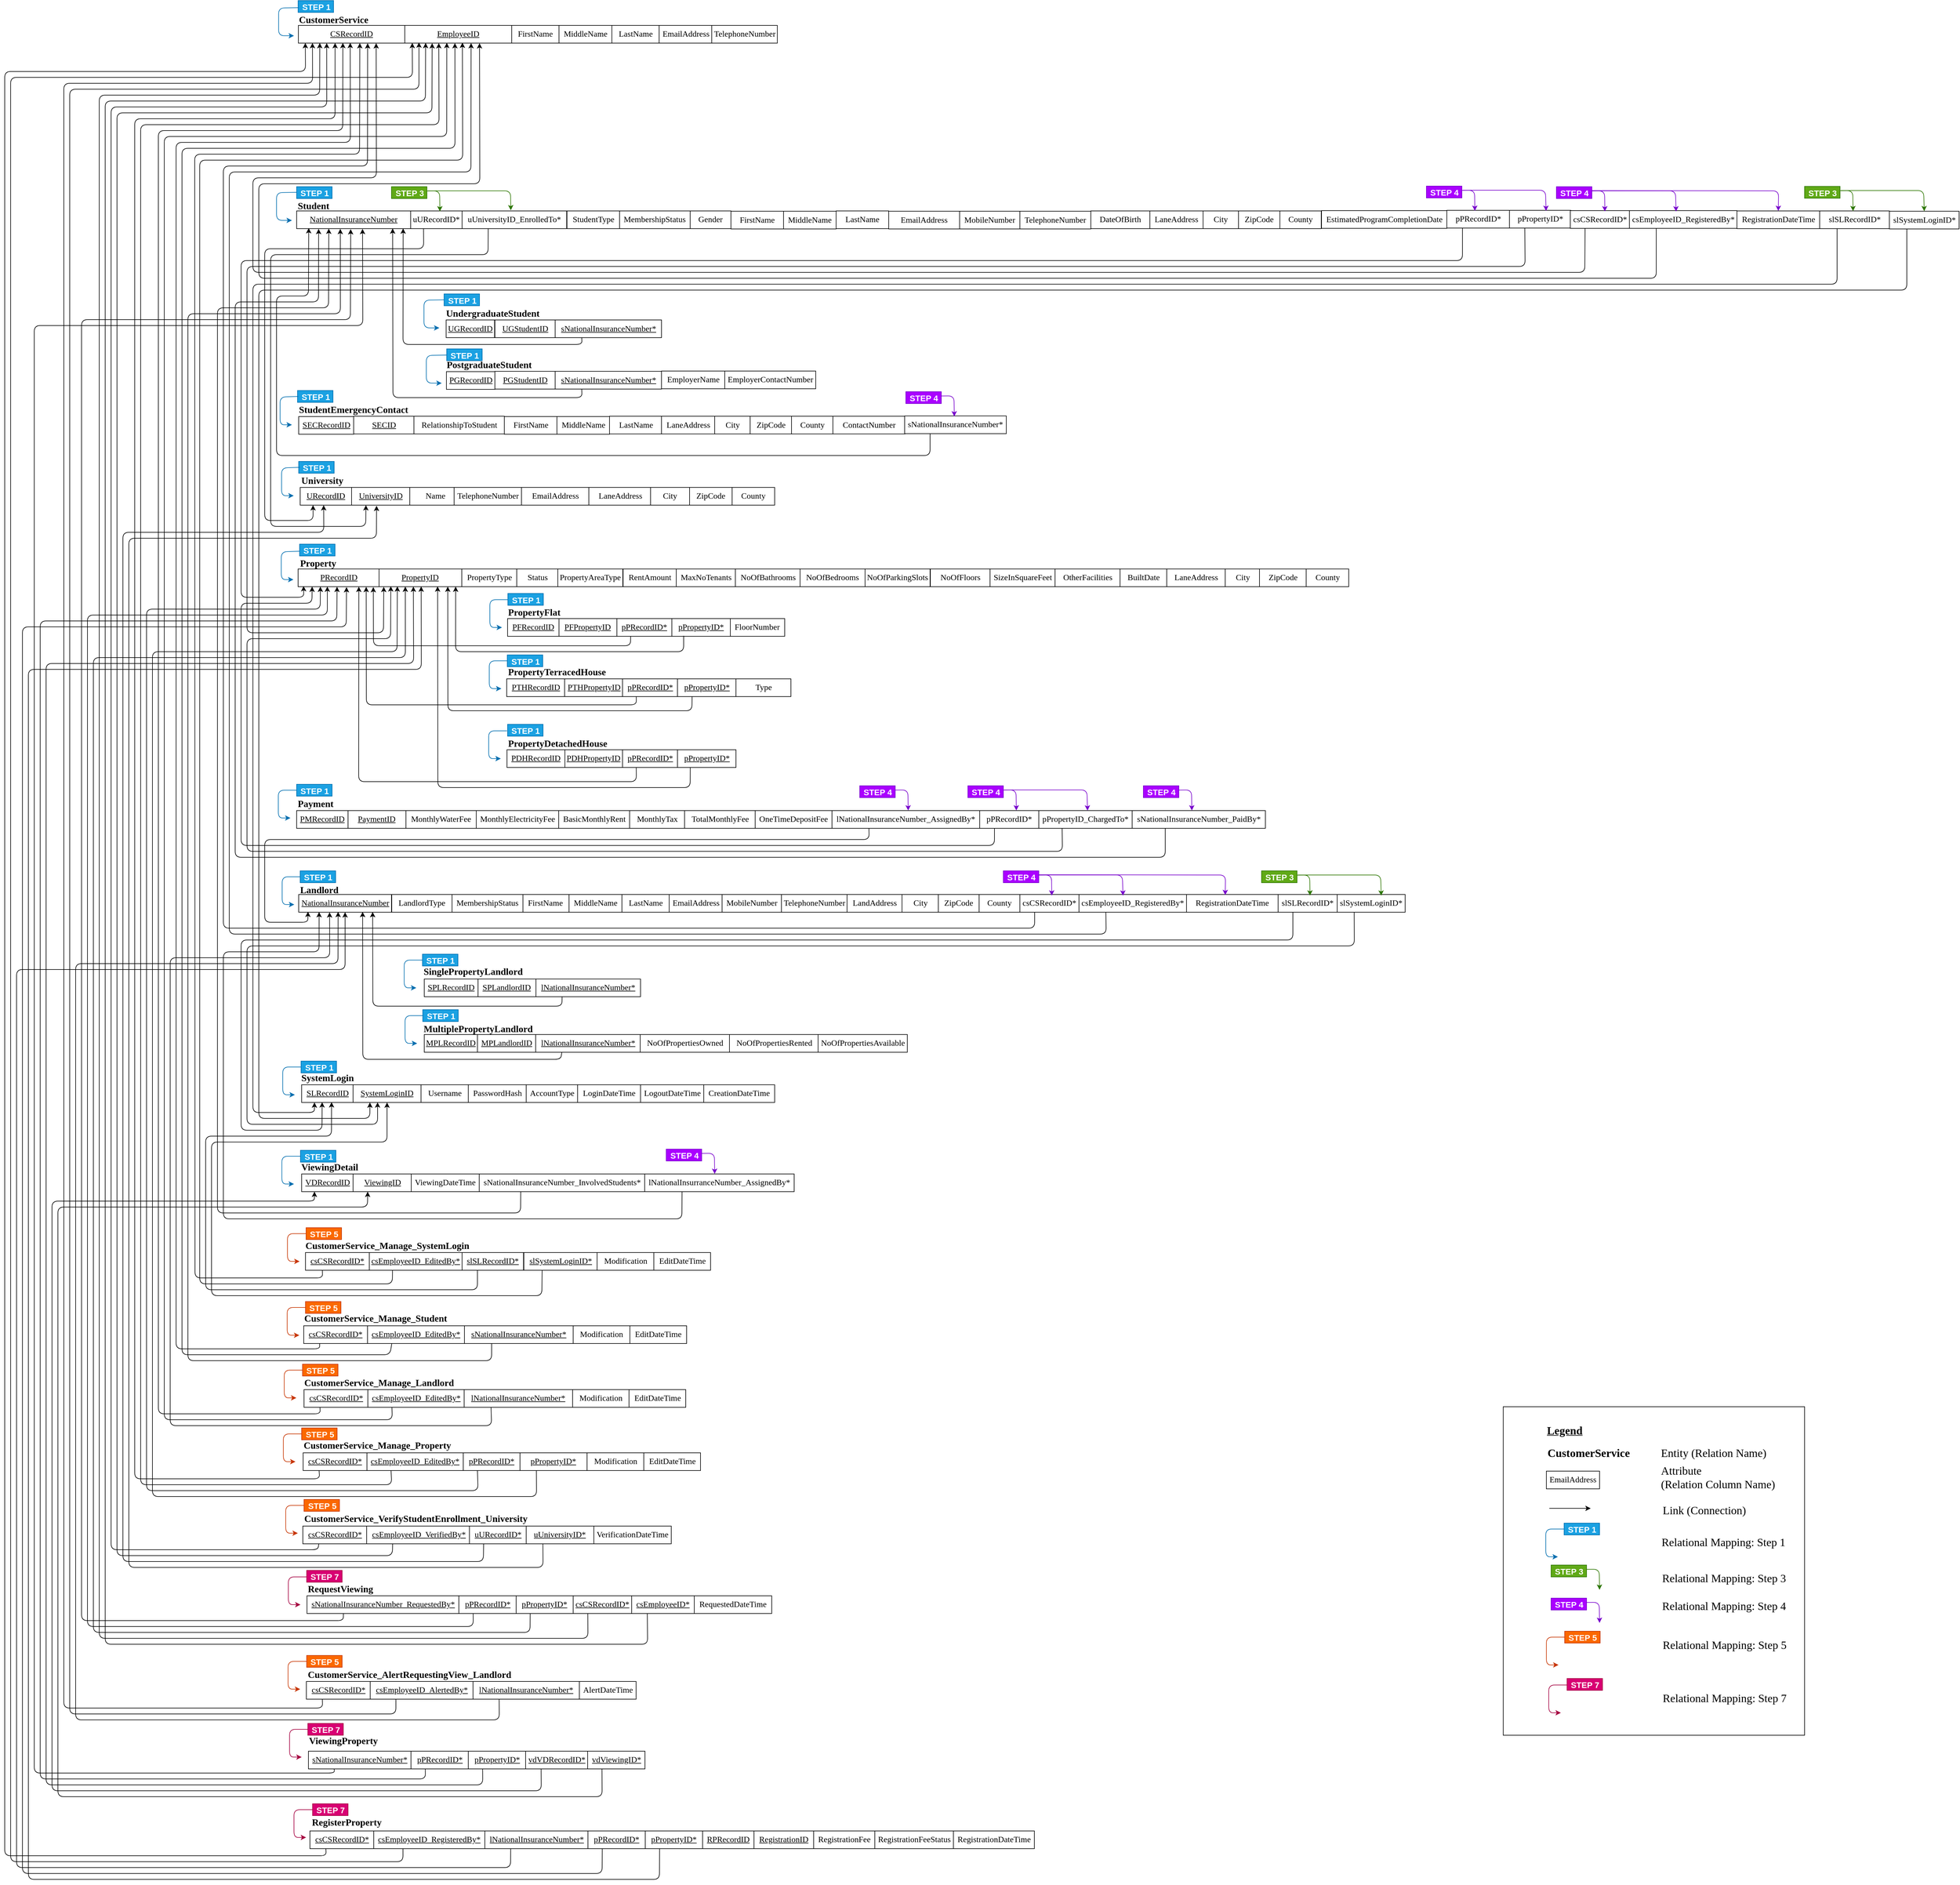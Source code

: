 <mxfile version="12.2.2" type="device" pages="1"><diagram id="bx-ZTYG9bVRK6xC262lA" name="Page-1"><mxGraphModel dx="5796" dy="3236" grid="1" gridSize="10" guides="1" tooltips="1" connect="1" arrows="1" fold="1" page="1" pageScale="1" pageWidth="3400" pageHeight="3300" math="0" shadow="0"><root><mxCell id="0"/><mxCell id="1" parent="0"/><mxCell id="_IaFzO2zskYRrqq9D0P8-307" value="&lt;font style=&quot;font-size: 16px&quot; face=&quot;Times New Roman&quot;&gt;Student&lt;/font&gt;" style="text;html=1;resizable=0;points=[];autosize=1;align=left;verticalAlign=top;spacingTop=-4;fontSize=16;fontStyle=1" parent="1" vertex="1"><mxGeometry x="538" y="383" width="60" height="20" as="geometry"/></mxCell><mxCell id="_IaFzO2zskYRrqq9D0P8-308" value="&lt;u&gt;NationalInsuranceNumber&lt;/u&gt;" style="rounded=0;whiteSpace=wrap;html=1;fontSize=14;fontFamily=Times New Roman;" parent="1" vertex="1"><mxGeometry x="538" y="404" width="193" height="30" as="geometry"/></mxCell><mxCell id="_IaFzO2zskYRrqq9D0P8-309" value="FirstName" style="rounded=0;whiteSpace=wrap;html=1;fontSize=14;fontFamily=Times New Roman;" parent="1" vertex="1"><mxGeometry x="1273" y="404.5" width="89" height="30" as="geometry"/></mxCell><mxCell id="_IaFzO2zskYRrqq9D0P8-310" value="MiddleName" style="rounded=0;whiteSpace=wrap;html=1;fontSize=14;fontFamily=Times New Roman;" parent="1" vertex="1"><mxGeometry x="1362" y="404.5" width="89" height="30" as="geometry"/></mxCell><mxCell id="_IaFzO2zskYRrqq9D0P8-311" value="LastName" style="rounded=0;whiteSpace=wrap;html=1;fontSize=14;fontFamily=Times New Roman;" parent="1" vertex="1"><mxGeometry x="1451" y="404" width="89" height="30" as="geometry"/></mxCell><mxCell id="_IaFzO2zskYRrqq9D0P8-312" value="MobileNumber" style="rounded=0;whiteSpace=wrap;html=1;fontSize=14;fontFamily=Times New Roman;" parent="1" vertex="1"><mxGeometry x="1660" y="404.5" width="102" height="30" as="geometry"/></mxCell><mxCell id="_IaFzO2zskYRrqq9D0P8-313" value="TelephoneNumber" style="rounded=0;whiteSpace=wrap;html=1;fontSize=14;fontFamily=Times New Roman;" parent="1" vertex="1"><mxGeometry x="1762" y="404.5" width="120" height="30" as="geometry"/></mxCell><mxCell id="_IaFzO2zskYRrqq9D0P8-314" value="DateOfBirth" style="rounded=0;whiteSpace=wrap;html=1;fontSize=14;fontFamily=Times New Roman;" parent="1" vertex="1"><mxGeometry x="1882" y="404" width="100" height="30" as="geometry"/></mxCell><mxCell id="_IaFzO2zskYRrqq9D0P8-315" value="EstimatedProgramCompletionDate" style="rounded=0;whiteSpace=wrap;html=1;fontSize=14;fontFamily=Times New Roman;" parent="1" vertex="1"><mxGeometry x="2272.5" y="403.5" width="212" height="30" as="geometry"/></mxCell><mxCell id="_IaFzO2zskYRrqq9D0P8-316" value="LaneAddress" style="rounded=0;whiteSpace=wrap;html=1;fontSize=14;fontFamily=Times New Roman;" parent="1" vertex="1"><mxGeometry x="1982" y="404" width="90" height="30" as="geometry"/></mxCell><mxCell id="_IaFzO2zskYRrqq9D0P8-317" value="City" style="rounded=0;whiteSpace=wrap;html=1;fontSize=14;fontFamily=Times New Roman;" parent="1" vertex="1"><mxGeometry x="2072" y="404" width="60" height="30" as="geometry"/></mxCell><mxCell id="_IaFzO2zskYRrqq9D0P8-318" value="ZipCode" style="rounded=0;whiteSpace=wrap;html=1;fontSize=14;fontFamily=Times New Roman;" parent="1" vertex="1"><mxGeometry x="2132" y="404" width="70" height="30" as="geometry"/></mxCell><mxCell id="_IaFzO2zskYRrqq9D0P8-319" value="County" style="rounded=0;whiteSpace=wrap;html=1;fontSize=14;fontFamily=Times New Roman;" parent="1" vertex="1"><mxGeometry x="2202" y="404" width="70" height="30" as="geometry"/></mxCell><mxCell id="_IaFzO2zskYRrqq9D0P8-320" value="MembershipStatus" style="rounded=0;whiteSpace=wrap;html=1;fontSize=14;fontFamily=Times New Roman;" parent="1" vertex="1"><mxGeometry x="1084" y="404" width="120" height="30" as="geometry"/></mxCell><mxCell id="_IaFzO2zskYRrqq9D0P8-342" value="EmployerName" style="rounded=0;whiteSpace=wrap;html=1;fontSize=14;fontFamily=Times New Roman;" parent="1" vertex="1"><mxGeometry x="1155.5" y="675" width="107" height="30" as="geometry"/></mxCell><mxCell id="_IaFzO2zskYRrqq9D0P8-343" value="EmployerContactNumber" style="rounded=0;whiteSpace=wrap;html=1;fontSize=14;fontFamily=Times New Roman;" parent="1" vertex="1"><mxGeometry x="1262.5" y="675" width="154" height="30" as="geometry"/></mxCell><mxCell id="_IaFzO2zskYRrqq9D0P8-353" value="uUniversityID_EnrolledTo*" style="rounded=0;whiteSpace=wrap;html=1;fontSize=14;fontFamily=Times New Roman;" parent="1" vertex="1"><mxGeometry x="818" y="404" width="177" height="30" as="geometry"/></mxCell><mxCell id="_IaFzO2zskYRrqq9D0P8-358" value="csEmployeeID_RegisteredBy*" style="rounded=0;whiteSpace=wrap;html=1;fontSize=14;fontFamily=Times New Roman;" parent="1" vertex="1"><mxGeometry x="2793.5" y="403.5" width="182" height="30" as="geometry"/></mxCell><mxCell id="_IaFzO2zskYRrqq9D0P8-360" value="RegistrationDateTime" style="rounded=0;whiteSpace=wrap;html=1;fontSize=14;fontFamily=Times New Roman;" parent="1" vertex="1"><mxGeometry x="2975.5" y="404" width="140" height="30" as="geometry"/></mxCell><mxCell id="_IaFzO2zskYRrqq9D0P8-362" value="slSystemLoginID*" style="rounded=0;whiteSpace=wrap;html=1;fontSize=14;fontFamily=Times New Roman;" parent="1" vertex="1"><mxGeometry x="3233.5" y="404.5" width="118" height="30" as="geometry"/></mxCell><mxCell id="_IaFzO2zskYRrqq9D0P8-363" value="&lt;font style=&quot;font-size: 16px&quot; face=&quot;Times New Roman&quot;&gt;UndergraduateStudent&lt;/font&gt;" style="text;html=1;resizable=0;points=[];autosize=1;align=left;verticalAlign=top;spacingTop=-4;fontSize=16;fontStyle=1" parent="1" vertex="1"><mxGeometry x="789" y="564.5" width="160" height="20" as="geometry"/></mxCell><mxCell id="_IaFzO2zskYRrqq9D0P8-364" value="&lt;u&gt;UGStudentID&lt;/u&gt;" style="rounded=0;whiteSpace=wrap;html=1;fontSize=14;fontFamily=Times New Roman;" parent="1" vertex="1"><mxGeometry x="873.5" y="588.5" width="102" height="30" as="geometry"/></mxCell><mxCell id="_IaFzO2zskYRrqq9D0P8-365" value="&lt;span&gt;sNationalInsuranceNumber*&lt;/span&gt;" style="rounded=0;whiteSpace=wrap;html=1;fontSize=14;fontFamily=Times New Roman;fontStyle=4" parent="1" vertex="1"><mxGeometry x="975.5" y="588.5" width="180" height="30" as="geometry"/></mxCell><mxCell id="_IaFzO2zskYRrqq9D0P8-366" value="StudentType" style="rounded=0;whiteSpace=wrap;html=1;fontSize=14;fontFamily=Times New Roman;" parent="1" vertex="1"><mxGeometry x="995.5" y="404" width="89" height="30" as="geometry"/></mxCell><mxCell id="_IaFzO2zskYRrqq9D0P8-367" value="&lt;font style=&quot;font-size: 16px&quot; face=&quot;Times New Roman&quot;&gt;PostgraduateStudent&lt;/font&gt;" style="text;html=1;resizable=0;points=[];autosize=1;align=left;verticalAlign=top;spacingTop=-4;fontSize=16;fontStyle=1" parent="1" vertex="1"><mxGeometry x="790" y="651.5" width="150" height="20" as="geometry"/></mxCell><mxCell id="_IaFzO2zskYRrqq9D0P8-368" value="&lt;u&gt;PGStudentID&lt;/u&gt;" style="rounded=0;whiteSpace=wrap;html=1;fontSize=14;fontFamily=Times New Roman;" parent="1" vertex="1"><mxGeometry x="873.5" y="675.5" width="102" height="30" as="geometry"/></mxCell><mxCell id="_IaFzO2zskYRrqq9D0P8-369" value="&lt;span&gt;sNationalInsuranceNumber*&lt;/span&gt;" style="rounded=0;whiteSpace=wrap;html=1;fontSize=14;fontFamily=Times New Roman;fontStyle=4" parent="1" vertex="1"><mxGeometry x="975.5" y="675.5" width="180" height="30" as="geometry"/></mxCell><mxCell id="_IaFzO2zskYRrqq9D0P8-370" value="&lt;u&gt;UniversityID&lt;/u&gt;" style="rounded=0;whiteSpace=wrap;html=1;fontSize=14;fontFamily=Times New Roman;" parent="1" vertex="1"><mxGeometry x="630.5" y="872" width="99" height="30" as="geometry"/></mxCell><mxCell id="_IaFzO2zskYRrqq9D0P8-371" value="&lt;font style=&quot;font-size: 16px&quot; face=&quot;Times New Roman&quot;&gt;University&lt;/font&gt;" style="text;html=1;resizable=0;points=[];autosize=1;align=left;verticalAlign=top;spacingTop=-4;fontSize=16;fontStyle=1" parent="1" vertex="1"><mxGeometry x="544" y="848" width="80" height="20" as="geometry"/></mxCell><mxCell id="_IaFzO2zskYRrqq9D0P8-372" value="Name" style="rounded=0;whiteSpace=wrap;html=1;fontSize=14;fontFamily=Times New Roman;" parent="1" vertex="1"><mxGeometry x="729.5" y="872" width="86" height="30" as="geometry"/></mxCell><mxCell id="_IaFzO2zskYRrqq9D0P8-373" value="TelephoneNumber" style="rounded=0;whiteSpace=wrap;html=1;fontSize=14;fontFamily=Times New Roman;" parent="1" vertex="1"><mxGeometry x="804.5" y="872" width="114" height="30" as="geometry"/></mxCell><mxCell id="_IaFzO2zskYRrqq9D0P8-374" value="EmailAddress" style="rounded=0;whiteSpace=wrap;html=1;fontSize=14;fontFamily=Times New Roman;" parent="1" vertex="1"><mxGeometry x="918.5" y="872" width="114" height="30" as="geometry"/></mxCell><mxCell id="_IaFzO2zskYRrqq9D0P8-375" value="LaneAddress" style="rounded=0;whiteSpace=wrap;html=1;fontSize=14;fontFamily=Times New Roman;" parent="1" vertex="1"><mxGeometry x="1032.5" y="872" width="106" height="30" as="geometry"/></mxCell><mxCell id="_IaFzO2zskYRrqq9D0P8-376" value="City" style="rounded=0;whiteSpace=wrap;html=1;fontSize=14;fontFamily=Times New Roman;" parent="1" vertex="1"><mxGeometry x="1137" y="872" width="66" height="30" as="geometry"/></mxCell><mxCell id="_IaFzO2zskYRrqq9D0P8-377" value="ZipCode" style="rounded=0;whiteSpace=wrap;html=1;fontSize=14;fontFamily=Times New Roman;" parent="1" vertex="1"><mxGeometry x="1203" y="872" width="72" height="30" as="geometry"/></mxCell><mxCell id="_IaFzO2zskYRrqq9D0P8-378" value="County" style="rounded=0;whiteSpace=wrap;html=1;fontSize=14;fontFamily=Times New Roman;" parent="1" vertex="1"><mxGeometry x="1275" y="872" width="72" height="30" as="geometry"/></mxCell><mxCell id="_IaFzO2zskYRrqq9D0P8-379" value="&lt;u&gt;PFPropertyID&lt;/u&gt;" style="rounded=0;whiteSpace=wrap;html=1;fontSize=14;fontFamily=Times New Roman;" parent="1" vertex="1"><mxGeometry x="981" y="1094" width="99" height="30" as="geometry"/></mxCell><mxCell id="_IaFzO2zskYRrqq9D0P8-380" value="&lt;font style=&quot;font-size: 16px&quot; face=&quot;Times New Roman&quot;&gt;PropertyFlat&lt;/font&gt;" style="text;html=1;resizable=0;points=[];autosize=1;align=left;verticalAlign=top;spacingTop=-4;fontSize=16;fontStyle=1" parent="1" vertex="1"><mxGeometry x="893.5" y="1071" width="100" height="20" as="geometry"/></mxCell><mxCell id="_IaFzO2zskYRrqq9D0P8-394" value="FloorNumber" style="rounded=0;whiteSpace=wrap;html=1;fontSize=14;fontFamily=Times New Roman;" parent="1" vertex="1"><mxGeometry x="1271" y="1094" width="93" height="30" as="geometry"/></mxCell><mxCell id="_IaFzO2zskYRrqq9D0P8-396" value="&lt;u&gt;PTHPropertyID&lt;/u&gt;" style="rounded=0;whiteSpace=wrap;html=1;fontSize=14;fontFamily=Times New Roman;" parent="1" vertex="1"><mxGeometry x="991.5" y="1196" width="99" height="30" as="geometry"/></mxCell><mxCell id="_IaFzO2zskYRrqq9D0P8-397" value="&lt;font style=&quot;font-size: 16px&quot; face=&quot;Times New Roman&quot;&gt;PropertyTerracedHouse&lt;/font&gt;" style="text;html=1;resizable=0;points=[];autosize=1;align=left;verticalAlign=top;spacingTop=-4;fontSize=16;fontStyle=1" parent="1" vertex="1"><mxGeometry x="894" y="1172" width="170" height="20" as="geometry"/></mxCell><mxCell id="_IaFzO2zskYRrqq9D0P8-411" value="Type" style="rounded=0;whiteSpace=wrap;html=1;fontSize=14;fontFamily=Times New Roman;" parent="1" vertex="1"><mxGeometry x="1281.5" y="1196" width="93" height="30" as="geometry"/></mxCell><mxCell id="_IaFzO2zskYRrqq9D0P8-413" value="&lt;u&gt;PDHPropertyID&lt;/u&gt;" style="rounded=0;whiteSpace=wrap;html=1;fontSize=14;fontFamily=Times New Roman;" parent="1" vertex="1"><mxGeometry x="990.5" y="1316" width="99" height="30" as="geometry"/></mxCell><mxCell id="_IaFzO2zskYRrqq9D0P8-414" value="&lt;font style=&quot;font-size: 16px&quot; face=&quot;Times New Roman&quot;&gt;PropertyDetachedHouse&lt;/font&gt;" style="text;html=1;resizable=0;points=[];autosize=1;align=left;verticalAlign=top;spacingTop=-4;fontSize=16;fontStyle=1" parent="1" vertex="1"><mxGeometry x="894" y="1293" width="170" height="20" as="geometry"/></mxCell><mxCell id="_IaFzO2zskYRrqq9D0P8-429" value="&lt;font style=&quot;font-size: 16px&quot; face=&quot;Times New Roman&quot;&gt;Property&lt;/font&gt;" style="text;html=1;resizable=0;points=[];autosize=1;align=left;verticalAlign=top;spacingTop=-4;fontSize=16;fontStyle=1" parent="1" vertex="1"><mxGeometry x="541.5" y="988" width="70" height="20" as="geometry"/></mxCell><mxCell id="_IaFzO2zskYRrqq9D0P8-430" value="&lt;u&gt;PropertyID&lt;/u&gt;" style="rounded=0;whiteSpace=wrap;html=1;fontSize=14;fontFamily=Times New Roman;" parent="1" vertex="1"><mxGeometry x="675.5" y="1010" width="142" height="30" as="geometry"/></mxCell><mxCell id="_IaFzO2zskYRrqq9D0P8-432" value="Status" style="rounded=0;whiteSpace=wrap;html=1;fontSize=14;fontFamily=Times New Roman;" parent="1" vertex="1"><mxGeometry x="910.5" y="1010" width="70" height="30" as="geometry"/></mxCell><mxCell id="_IaFzO2zskYRrqq9D0P8-433" value="RentAmount" style="rounded=0;whiteSpace=wrap;html=1;fontSize=14;fontFamily=Times New Roman;" parent="1" vertex="1"><mxGeometry x="1090.5" y="1010" width="90" height="30" as="geometry"/></mxCell><mxCell id="_IaFzO2zskYRrqq9D0P8-434" value="MaxNoTenants" style="rounded=0;whiteSpace=wrap;html=1;fontSize=14;fontFamily=Times New Roman;" parent="1" vertex="1"><mxGeometry x="1180.5" y="1010" width="100" height="30" as="geometry"/></mxCell><mxCell id="_IaFzO2zskYRrqq9D0P8-435" value="NoOfBathrooms" style="rounded=0;whiteSpace=wrap;html=1;fontSize=14;fontFamily=Times New Roman;" parent="1" vertex="1"><mxGeometry x="1280.5" y="1010" width="110" height="30" as="geometry"/></mxCell><mxCell id="_IaFzO2zskYRrqq9D0P8-436" value="NoOfBedrooms" style="rounded=0;whiteSpace=wrap;html=1;fontSize=14;fontFamily=Times New Roman;" parent="1" vertex="1"><mxGeometry x="1390" y="1010" width="110" height="30" as="geometry"/></mxCell><mxCell id="_IaFzO2zskYRrqq9D0P8-437" value="PropertyAreaType" style="rounded=0;whiteSpace=wrap;html=1;fontSize=14;fontFamily=Times New Roman;" parent="1" vertex="1"><mxGeometry x="980" y="1010" width="110" height="30" as="geometry"/></mxCell><mxCell id="_IaFzO2zskYRrqq9D0P8-438" value="NoOfParkingSlots" style="rounded=0;whiteSpace=wrap;html=1;fontSize=14;fontFamily=Times New Roman;" parent="1" vertex="1"><mxGeometry x="1500" y="1010" width="110" height="30" as="geometry"/></mxCell><mxCell id="_IaFzO2zskYRrqq9D0P8-439" value="NoOfFloors" style="rounded=0;whiteSpace=wrap;html=1;fontSize=14;fontFamily=Times New Roman;" parent="1" vertex="1"><mxGeometry x="1610.5" y="1010" width="101" height="30" as="geometry"/></mxCell><mxCell id="_IaFzO2zskYRrqq9D0P8-440" value="SizeInSquareFeet" style="rounded=0;whiteSpace=wrap;html=1;fontSize=14;fontFamily=Times New Roman;" parent="1" vertex="1"><mxGeometry x="1711.5" y="1010" width="110" height="30" as="geometry"/></mxCell><mxCell id="_IaFzO2zskYRrqq9D0P8-441" value="LaneAddress" style="rounded=0;whiteSpace=wrap;html=1;fontSize=14;fontFamily=Times New Roman;" parent="1" vertex="1"><mxGeometry x="2010.5" y="1010" width="99" height="30" as="geometry"/></mxCell><mxCell id="_IaFzO2zskYRrqq9D0P8-442" value="City" style="rounded=0;whiteSpace=wrap;html=1;fontSize=14;fontFamily=Times New Roman;" parent="1" vertex="1"><mxGeometry x="2109.5" y="1010" width="59" height="30" as="geometry"/></mxCell><mxCell id="_IaFzO2zskYRrqq9D0P8-443" value="ZipCode" style="rounded=0;whiteSpace=wrap;html=1;fontSize=14;fontFamily=Times New Roman;" parent="1" vertex="1"><mxGeometry x="2167.5" y="1010" width="79" height="30" as="geometry"/></mxCell><mxCell id="_IaFzO2zskYRrqq9D0P8-444" value="County" style="rounded=0;whiteSpace=wrap;html=1;fontSize=14;fontFamily=Times New Roman;" parent="1" vertex="1"><mxGeometry x="2246.5" y="1010" width="72" height="30" as="geometry"/></mxCell><mxCell id="_IaFzO2zskYRrqq9D0P8-448" value="PropertyType" style="rounded=0;whiteSpace=wrap;html=1;fontSize=14;fontFamily=Times New Roman;" parent="1" vertex="1"><mxGeometry x="817.5" y="1010" width="93" height="30" as="geometry"/></mxCell><mxCell id="_IaFzO2zskYRrqq9D0P8-450" value="&lt;span&gt;pPropertyID*&lt;/span&gt;" style="rounded=0;whiteSpace=wrap;html=1;fontSize=14;fontFamily=Times New Roman;fontStyle=4" parent="1" vertex="1"><mxGeometry x="1173" y="1094" width="99" height="30" as="geometry"/></mxCell><mxCell id="_IaFzO2zskYRrqq9D0P8-451" value="&lt;span&gt;pPropertyID*&lt;/span&gt;" style="rounded=0;whiteSpace=wrap;html=1;fontSize=14;fontFamily=Times New Roman;fontStyle=4" parent="1" vertex="1"><mxGeometry x="1182.5" y="1316" width="99" height="30" as="geometry"/></mxCell><mxCell id="_IaFzO2zskYRrqq9D0P8-452" value="&lt;span&gt;pPropertyID*&lt;/span&gt;" style="rounded=0;whiteSpace=wrap;html=1;fontSize=14;fontFamily=Times New Roman;fontStyle=4" parent="1" vertex="1"><mxGeometry x="1182.5" y="1196" width="99" height="30" as="geometry"/></mxCell><mxCell id="_IaFzO2zskYRrqq9D0P8-456" value="" style="endArrow=classic;html=1;exitX=0.25;exitY=1;exitDx=0;exitDy=0;entryX=0.833;entryY=0.994;entryDx=0;entryDy=0;entryPerimeter=0;" parent="1" source="_IaFzO2zskYRrqq9D0P8-452" target="_IaFzO2zskYRrqq9D0P8-430" edge="1"><mxGeometry width="50" height="50" relative="1" as="geometry"><mxPoint x="753.5" y="1222" as="sourcePoint"/><mxPoint x="805" y="1068" as="targetPoint"/><Array as="points"><mxPoint x="1207" y="1250"/><mxPoint x="794" y="1250"/></Array></mxGeometry></mxCell><mxCell id="_IaFzO2zskYRrqq9D0P8-457" value="" style="endArrow=classic;html=1;entryX=0.712;entryY=0.985;entryDx=0;entryDy=0;entryPerimeter=0;exitX=0.219;exitY=1;exitDx=0;exitDy=0;exitPerimeter=0;" parent="1" source="_IaFzO2zskYRrqq9D0P8-451" target="_IaFzO2zskYRrqq9D0P8-430" edge="1"><mxGeometry width="50" height="50" relative="1" as="geometry"><mxPoint x="982.5" y="1332" as="sourcePoint"/><mxPoint x="739.5" y="1052" as="targetPoint"/><Array as="points"><mxPoint x="1204" y="1380"/><mxPoint x="777" y="1380"/></Array></mxGeometry></mxCell><mxCell id="_IaFzO2zskYRrqq9D0P8-458" value="&lt;u&gt;PaymentID&lt;/u&gt;" style="rounded=0;whiteSpace=wrap;html=1;fontSize=14;fontFamily=Times New Roman;" parent="1" vertex="1"><mxGeometry x="624" y="1419" width="99" height="30" as="geometry"/></mxCell><mxCell id="_IaFzO2zskYRrqq9D0P8-459" value="&lt;font face=&quot;Times New Roman&quot;&gt;Payment&lt;/font&gt;" style="text;html=1;resizable=0;points=[];autosize=1;align=left;verticalAlign=top;spacingTop=-4;fontSize=16;fontStyle=1" parent="1" vertex="1"><mxGeometry x="538" y="1394.5" width="70" height="20" as="geometry"/></mxCell><mxCell id="_IaFzO2zskYRrqq9D0P8-460" value="MonthlyWaterFee" style="rounded=0;whiteSpace=wrap;html=1;fontSize=14;fontFamily=Times New Roman;" parent="1" vertex="1"><mxGeometry x="723" y="1419" width="119" height="30" as="geometry"/></mxCell><mxCell id="_IaFzO2zskYRrqq9D0P8-461" value="MonthlyElectricityFee" style="rounded=0;whiteSpace=wrap;html=1;fontSize=14;fontFamily=Times New Roman;" parent="1" vertex="1"><mxGeometry x="842" y="1419" width="140" height="30" as="geometry"/></mxCell><mxCell id="_IaFzO2zskYRrqq9D0P8-462" value="BasicMonthlyRent" style="rounded=0;whiteSpace=wrap;html=1;fontSize=14;fontFamily=Times New Roman;" parent="1" vertex="1"><mxGeometry x="981.5" y="1419" width="120" height="30" as="geometry"/></mxCell><mxCell id="_IaFzO2zskYRrqq9D0P8-463" value="TotalMonthlyFee" style="rounded=0;whiteSpace=wrap;html=1;fontSize=14;fontFamily=Times New Roman;" parent="1" vertex="1"><mxGeometry x="1194.5" y="1419" width="120" height="30" as="geometry"/></mxCell><mxCell id="_IaFzO2zskYRrqq9D0P8-464" value="OneTimeDepositFee" style="rounded=0;whiteSpace=wrap;html=1;fontSize=14;fontFamily=Times New Roman;" parent="1" vertex="1"><mxGeometry x="1314" y="1419" width="130" height="30" as="geometry"/></mxCell><mxCell id="_IaFzO2zskYRrqq9D0P8-474" value="&lt;span&gt;sNationalInsuranceNumber_PaidBy*&lt;/span&gt;" style="rounded=0;whiteSpace=wrap;html=1;fontSize=14;fontFamily=Times New Roman;fontStyle=0" parent="1" vertex="1"><mxGeometry x="1951.5" y="1419" width="226" height="30" as="geometry"/></mxCell><mxCell id="_IaFzO2zskYRrqq9D0P8-478" value="pPropertyID_ChargedTo*" style="rounded=0;whiteSpace=wrap;html=1;fontSize=14;fontFamily=Times New Roman;" parent="1" vertex="1"><mxGeometry x="1794" y="1419" width="158" height="30" as="geometry"/></mxCell><mxCell id="_IaFzO2zskYRrqq9D0P8-481" value="&lt;font face=&quot;Times New Roman&quot;&gt;Landlord&lt;/font&gt;" style="text;html=1;resizable=0;points=[];autosize=1;align=left;verticalAlign=top;spacingTop=-4;fontSize=16;fontStyle=1" parent="1" vertex="1"><mxGeometry x="541.5" y="1541" width="70" height="20" as="geometry"/></mxCell><mxCell id="_IaFzO2zskYRrqq9D0P8-482" value="&lt;u&gt;NationalInsuranceNumber&lt;/u&gt;" style="rounded=0;whiteSpace=wrap;html=1;fontSize=14;fontFamily=Times New Roman;" parent="1" vertex="1"><mxGeometry x="541.5" y="1561" width="157" height="30" as="geometry"/></mxCell><mxCell id="_IaFzO2zskYRrqq9D0P8-483" value="FirstName" style="rounded=0;whiteSpace=wrap;html=1;fontSize=14;fontFamily=Times New Roman;" parent="1" vertex="1"><mxGeometry x="919" y="1561" width="80" height="30" as="geometry"/></mxCell><mxCell id="_IaFzO2zskYRrqq9D0P8-484" value="MiddleName" style="rounded=0;whiteSpace=wrap;html=1;fontSize=14;fontFamily=Times New Roman;" parent="1" vertex="1"><mxGeometry x="999" y="1561" width="90" height="30" as="geometry"/></mxCell><mxCell id="_IaFzO2zskYRrqq9D0P8-485" value="LastName" style="rounded=0;whiteSpace=wrap;html=1;fontSize=14;fontFamily=Times New Roman;" parent="1" vertex="1"><mxGeometry x="1088.5" y="1561" width="80" height="30" as="geometry"/></mxCell><mxCell id="_IaFzO2zskYRrqq9D0P8-486" value="EmailAddress" style="rounded=0;whiteSpace=wrap;html=1;fontSize=14;fontFamily=Times New Roman;" parent="1" vertex="1"><mxGeometry x="1168.5" y="1561" width="90" height="30" as="geometry"/></mxCell><mxCell id="_IaFzO2zskYRrqq9D0P8-487" value="MobileNumber" style="rounded=0;whiteSpace=wrap;html=1;fontSize=14;fontFamily=Times New Roman;" parent="1" vertex="1"><mxGeometry x="1258" y="1561" width="101" height="30" as="geometry"/></mxCell><mxCell id="_IaFzO2zskYRrqq9D0P8-488" value="TelephoneNumber" style="rounded=0;whiteSpace=wrap;html=1;fontSize=14;fontFamily=Times New Roman;" parent="1" vertex="1"><mxGeometry x="1358.5" y="1561" width="111" height="30" as="geometry"/></mxCell><mxCell id="_IaFzO2zskYRrqq9D0P8-489" value="MembershipStatus" style="rounded=0;whiteSpace=wrap;html=1;fontSize=14;fontFamily=Times New Roman;" parent="1" vertex="1"><mxGeometry x="801" y="1561" width="120" height="30" as="geometry"/></mxCell><mxCell id="_IaFzO2zskYRrqq9D0P8-490" value="LandAddress" style="rounded=0;whiteSpace=wrap;html=1;fontSize=14;fontFamily=Times New Roman;" parent="1" vertex="1"><mxGeometry x="1469.5" y="1561" width="93" height="30" as="geometry"/></mxCell><mxCell id="_IaFzO2zskYRrqq9D0P8-491" value="City" style="rounded=0;whiteSpace=wrap;html=1;fontSize=14;fontFamily=Times New Roman;" parent="1" vertex="1"><mxGeometry x="1562.5" y="1561" width="62" height="30" as="geometry"/></mxCell><mxCell id="_IaFzO2zskYRrqq9D0P8-492" value="ZipCode" style="rounded=0;whiteSpace=wrap;html=1;fontSize=14;fontFamily=Times New Roman;" parent="1" vertex="1"><mxGeometry x="1624" y="1561" width="69" height="30" as="geometry"/></mxCell><mxCell id="_IaFzO2zskYRrqq9D0P8-493" value="County" style="rounded=0;whiteSpace=wrap;html=1;fontSize=14;fontFamily=Times New Roman;" parent="1" vertex="1"><mxGeometry x="1693" y="1561" width="69" height="30" as="geometry"/></mxCell><mxCell id="_IaFzO2zskYRrqq9D0P8-495" value="&lt;font face=&quot;Times New Roman&quot;&gt;SinglePropertyLandlord&lt;/font&gt;" style="text;html=1;resizable=0;points=[];autosize=1;align=left;verticalAlign=top;spacingTop=-4;fontSize=16;fontStyle=1" parent="1" vertex="1"><mxGeometry x="751" y="1679" width="170" height="20" as="geometry"/></mxCell><mxCell id="_IaFzO2zskYRrqq9D0P8-511" value="csEmployeeID_RegisteredBy*" style="rounded=0;whiteSpace=wrap;html=1;fontSize=14;fontFamily=Times New Roman;" parent="1" vertex="1"><mxGeometry x="1862" y="1561" width="182" height="30" as="geometry"/></mxCell><mxCell id="_IaFzO2zskYRrqq9D0P8-512" value="RegistrationDateTime" style="rounded=0;whiteSpace=wrap;html=1;fontSize=14;fontFamily=Times New Roman;" parent="1" vertex="1"><mxGeometry x="2044" y="1561" width="155" height="30" as="geometry"/></mxCell><mxCell id="_IaFzO2zskYRrqq9D0P8-515" value="&lt;font face=&quot;Times New Roman&quot;&gt;MultiplePropertyLandlord&lt;/font&gt;" style="text;html=1;resizable=0;points=[];autosize=1;align=left;verticalAlign=top;spacingTop=-4;fontSize=16;fontStyle=1" parent="1" vertex="1"><mxGeometry x="751" y="1776" width="180" height="20" as="geometry"/></mxCell><mxCell id="_IaFzO2zskYRrqq9D0P8-516" value="NoOfPropertiesOwned" style="rounded=0;whiteSpace=wrap;html=1;fontSize=14;fontFamily=Times New Roman;" parent="1" vertex="1"><mxGeometry x="1119.5" y="1798" width="151" height="30" as="geometry"/></mxCell><mxCell id="_IaFzO2zskYRrqq9D0P8-517" value="NoOfPropertiesRented" style="rounded=0;whiteSpace=wrap;html=1;fontSize=14;fontFamily=Times New Roman;" parent="1" vertex="1"><mxGeometry x="1270.5" y="1798" width="151" height="30" as="geometry"/></mxCell><mxCell id="_IaFzO2zskYRrqq9D0P8-518" value="NoOfPropertiesAvailable" style="rounded=0;whiteSpace=wrap;html=1;fontSize=14;fontFamily=Times New Roman;" parent="1" vertex="1"><mxGeometry x="1420.5" y="1798" width="151" height="30" as="geometry"/></mxCell><mxCell id="_IaFzO2zskYRrqq9D0P8-519" value="&lt;u&gt;SPLandlordID&lt;/u&gt;" style="rounded=0;whiteSpace=wrap;html=1;fontSize=14;fontFamily=Times New Roman;" parent="1" vertex="1"><mxGeometry x="844" y="1704" width="99" height="30" as="geometry"/></mxCell><mxCell id="_IaFzO2zskYRrqq9D0P8-520" value="lNationalInsuranceNumber*" style="rounded=0;whiteSpace=wrap;html=1;fontSize=14;fontFamily=Times New Roman;fontStyle=4" parent="1" vertex="1"><mxGeometry x="943" y="1704" width="177" height="30" as="geometry"/></mxCell><mxCell id="_IaFzO2zskYRrqq9D0P8-521" value="&lt;u&gt;MPLandlordID&lt;/u&gt;" style="rounded=0;whiteSpace=wrap;html=1;fontSize=14;fontFamily=Times New Roman;" parent="1" vertex="1"><mxGeometry x="843.5" y="1798" width="99" height="30" as="geometry"/></mxCell><mxCell id="_IaFzO2zskYRrqq9D0P8-522" value="lNationalInsuranceNumber*" style="rounded=0;whiteSpace=wrap;html=1;fontSize=14;fontFamily=Times New Roman;fontStyle=4" parent="1" vertex="1"><mxGeometry x="942.5" y="1798" width="177" height="30" as="geometry"/></mxCell><mxCell id="_IaFzO2zskYRrqq9D0P8-523" value="" style="endArrow=classic;html=1;exitX=0.25;exitY=1;exitDx=0;exitDy=0;entryX=0.797;entryY=0.986;entryDx=0;entryDy=0;entryPerimeter=0;" parent="1" source="_IaFzO2zskYRrqq9D0P8-520" target="_IaFzO2zskYRrqq9D0P8-482" edge="1"><mxGeometry width="50" height="50" relative="1" as="geometry"><mxPoint x="642.5" y="1711" as="sourcePoint"/><mxPoint x="712.5" y="1621" as="targetPoint"/><Array as="points"><mxPoint x="987" y="1750"/><mxPoint x="667" y="1750"/></Array></mxGeometry></mxCell><mxCell id="_IaFzO2zskYRrqq9D0P8-524" value="" style="endArrow=classic;html=1;exitX=0.25;exitY=1;exitDx=0;exitDy=0;entryX=0.689;entryY=0.981;entryDx=0;entryDy=0;entryPerimeter=0;" parent="1" source="_IaFzO2zskYRrqq9D0P8-522" target="_IaFzO2zskYRrqq9D0P8-482" edge="1"><mxGeometry width="50" height="50" relative="1" as="geometry"><mxPoint x="562.5" y="1661" as="sourcePoint"/><mxPoint x="612.5" y="1611" as="targetPoint"/><Array as="points"><mxPoint x="985" y="1840"/><mxPoint x="650" y="1840"/></Array></mxGeometry></mxCell><mxCell id="_IaFzO2zskYRrqq9D0P8-525" value="LandlordType" style="rounded=0;whiteSpace=wrap;html=1;fontSize=14;fontFamily=Times New Roman;" parent="1" vertex="1"><mxGeometry x="699" y="1561" width="102" height="30" as="geometry"/></mxCell><mxCell id="_IaFzO2zskYRrqq9D0P8-526" value="&lt;u&gt;EmployeeID&lt;/u&gt;" style="rounded=0;whiteSpace=wrap;html=1;fontSize=14;fontFamily=Times New Roman;" parent="1" vertex="1"><mxGeometry x="721" y="90" width="181" height="30" as="geometry"/></mxCell><mxCell id="_IaFzO2zskYRrqq9D0P8-527" value="&lt;font face=&quot;Times New Roman&quot;&gt;CustomerService&lt;/font&gt;" style="text;html=1;resizable=0;points=[];autosize=1;align=left;verticalAlign=top;spacingTop=-4;fontSize=16;fontStyle=1" parent="1" vertex="1"><mxGeometry x="539.5" y="68" width="130" height="20" as="geometry"/></mxCell><mxCell id="_IaFzO2zskYRrqq9D0P8-528" value="FirstName" style="rounded=0;whiteSpace=wrap;html=1;fontSize=14;fontFamily=Times New Roman;" parent="1" vertex="1"><mxGeometry x="902" y="90" width="80" height="30" as="geometry"/></mxCell><mxCell id="_IaFzO2zskYRrqq9D0P8-529" value="MiddleName" style="rounded=0;whiteSpace=wrap;html=1;fontSize=14;fontFamily=Times New Roman;" parent="1" vertex="1"><mxGeometry x="982" y="90" width="90" height="30" as="geometry"/></mxCell><mxCell id="_IaFzO2zskYRrqq9D0P8-530" value="LastName" style="rounded=0;whiteSpace=wrap;html=1;fontSize=14;fontFamily=Times New Roman;" parent="1" vertex="1"><mxGeometry x="1071.5" y="90" width="80" height="30" as="geometry"/></mxCell><mxCell id="_IaFzO2zskYRrqq9D0P8-531" value="EmailAddress" style="rounded=0;whiteSpace=wrap;html=1;fontSize=14;fontFamily=Times New Roman;" parent="1" vertex="1"><mxGeometry x="1151.5" y="90" width="90" height="30" as="geometry"/></mxCell><mxCell id="_IaFzO2zskYRrqq9D0P8-532" value="TelephoneNumber" style="rounded=0;whiteSpace=wrap;html=1;fontSize=14;fontFamily=Times New Roman;" parent="1" vertex="1"><mxGeometry x="1240.5" y="90" width="111" height="30" as="geometry"/></mxCell><mxCell id="_IaFzO2zskYRrqq9D0P8-533" value="&lt;u&gt;SystemLoginID&lt;/u&gt;" style="rounded=0;whiteSpace=wrap;html=1;fontSize=14;fontFamily=Times New Roman;" parent="1" vertex="1"><mxGeometry x="633" y="1883" width="116" height="30" as="geometry"/></mxCell><mxCell id="_IaFzO2zskYRrqq9D0P8-534" value="&lt;font face=&quot;Times New Roman&quot;&gt;SystemLogin&lt;/font&gt;" style="text;html=1;resizable=0;points=[];autosize=1;align=left;verticalAlign=top;spacingTop=-4;fontSize=16;fontStyle=1" parent="1" vertex="1"><mxGeometry x="543.5" y="1859" width="100" height="20" as="geometry"/></mxCell><mxCell id="_IaFzO2zskYRrqq9D0P8-535" value="Username" style="rounded=0;whiteSpace=wrap;html=1;fontSize=14;fontFamily=Times New Roman;" parent="1" vertex="1"><mxGeometry x="748.5" y="1883" width="80" height="30" as="geometry"/></mxCell><mxCell id="_IaFzO2zskYRrqq9D0P8-536" value="PasswordHash" style="rounded=0;whiteSpace=wrap;html=1;fontSize=14;fontFamily=Times New Roman;" parent="1" vertex="1"><mxGeometry x="828.5" y="1883" width="98" height="30" as="geometry"/></mxCell><mxCell id="_IaFzO2zskYRrqq9D0P8-537" value="LoginDateTime" style="rounded=0;whiteSpace=wrap;html=1;fontSize=14;fontFamily=Times New Roman;" parent="1" vertex="1"><mxGeometry x="1013" y="1883" width="108" height="30" as="geometry"/></mxCell><mxCell id="_IaFzO2zskYRrqq9D0P8-538" value="AccountType" style="rounded=0;whiteSpace=wrap;html=1;fontSize=14;fontFamily=Times New Roman;" parent="1" vertex="1"><mxGeometry x="926.5" y="1883" width="87" height="30" as="geometry"/></mxCell><mxCell id="_IaFzO2zskYRrqq9D0P8-539" value="LogoutDateTime" style="rounded=0;whiteSpace=wrap;html=1;fontSize=14;fontFamily=Times New Roman;" parent="1" vertex="1"><mxGeometry x="1120" y="1883" width="108" height="30" as="geometry"/></mxCell><mxCell id="_IaFzO2zskYRrqq9D0P8-540" value="&lt;u&gt;ViewingID&lt;/u&gt;" style="rounded=0;whiteSpace=wrap;html=1;fontSize=14;fontFamily=Times New Roman;" parent="1" vertex="1"><mxGeometry x="633.5" y="2034" width="99" height="30" as="geometry"/></mxCell><mxCell id="_IaFzO2zskYRrqq9D0P8-541" value="&lt;font face=&quot;Times New Roman&quot;&gt;ViewingDetail&lt;/font&gt;" style="text;html=1;resizable=0;points=[];autosize=1;align=left;verticalAlign=top;spacingTop=-4;fontSize=16;fontStyle=1" parent="1" vertex="1"><mxGeometry x="543.5" y="2010" width="110" height="20" as="geometry"/></mxCell><mxCell id="_IaFzO2zskYRrqq9D0P8-542" value="ViewingDateTime" style="rounded=0;whiteSpace=wrap;html=1;fontSize=14;fontFamily=Times New Roman;" parent="1" vertex="1"><mxGeometry x="732" y="2034" width="115" height="30" as="geometry"/></mxCell><mxCell id="_IaFzO2zskYRrqq9D0P8-544" value="&lt;span&gt;CreationDateTime&lt;/span&gt;" style="rounded=0;whiteSpace=wrap;html=1;fontSize=14;fontFamily=Times New Roman;fontStyle=0" parent="1" vertex="1"><mxGeometry x="1227" y="1883" width="120" height="30" as="geometry"/></mxCell><mxCell id="_IaFzO2zskYRrqq9D0P8-545" value="sNationalInsuranceNumber_InvolvedStudents*" style="rounded=0;whiteSpace=wrap;html=1;fontSize=14;fontFamily=Times New Roman;" parent="1" vertex="1"><mxGeometry x="847" y="2034" width="281" height="30" as="geometry"/></mxCell><mxCell id="_IaFzO2zskYRrqq9D0P8-548" value="Gender" style="rounded=0;whiteSpace=wrap;html=1;fontSize=14;fontFamily=Times New Roman;" parent="1" vertex="1"><mxGeometry x="1204" y="404" width="69" height="30" as="geometry"/></mxCell><mxCell id="_IaFzO2zskYRrqq9D0P8-550" value="OtherFacilities" style="rounded=0;whiteSpace=wrap;html=1;fontSize=14;fontFamily=Times New Roman;" parent="1" vertex="1"><mxGeometry x="1821.5" y="1010" width="110" height="30" as="geometry"/></mxCell><mxCell id="_IaFzO2zskYRrqq9D0P8-551" value="BuiltDate" style="rounded=0;whiteSpace=wrap;html=1;fontSize=14;fontFamily=Times New Roman;" parent="1" vertex="1"><mxGeometry x="1931.5" y="1010" width="79" height="30" as="geometry"/></mxCell><mxCell id="_IaFzO2zskYRrqq9D0P8-556" value="slSystemLoginID*" style="rounded=0;whiteSpace=wrap;html=1;fontSize=14;fontFamily=Times New Roman;" parent="1" vertex="1"><mxGeometry x="2299" y="1561" width="115" height="30" as="geometry"/></mxCell><mxCell id="_IaFzO2zskYRrqq9D0P8-560" value="&lt;font face=&quot;Times New Roman&quot;&gt;CustomerService_Manage_Student&lt;/font&gt;" style="text;html=1;resizable=0;points=[];autosize=1;align=left;verticalAlign=top;spacingTop=-4;fontSize=16;fontStyle=1" parent="1" vertex="1"><mxGeometry x="549" y="2266" width="240" height="20" as="geometry"/></mxCell><mxCell id="_IaFzO2zskYRrqq9D0P8-562" value="&lt;span&gt;sNationalInsuranceNumber*&lt;br&gt;&lt;/span&gt;" style="rounded=0;whiteSpace=wrap;html=1;fontSize=14;fontFamily=Times New Roman;fontStyle=4" parent="1" vertex="1"><mxGeometry x="822" y="2291" width="184" height="30" as="geometry"/></mxCell><mxCell id="_IaFzO2zskYRrqq9D0P8-563" value="&lt;span&gt;csEmployeeID_EditedBy*&lt;br&gt;&lt;/span&gt;" style="rounded=0;whiteSpace=wrap;html=1;fontSize=14;fontFamily=Times New Roman;fontStyle=4" parent="1" vertex="1"><mxGeometry x="658" y="2291" width="164" height="30" as="geometry"/></mxCell><mxCell id="_IaFzO2zskYRrqq9D0P8-564" value="&lt;span&gt;Modification&lt;br&gt;&lt;/span&gt;" style="rounded=0;whiteSpace=wrap;html=1;fontSize=14;fontFamily=Times New Roman;fontStyle=0" parent="1" vertex="1"><mxGeometry x="1006" y="2291" width="96" height="30" as="geometry"/></mxCell><mxCell id="_IaFzO2zskYRrqq9D0P8-565" value="&lt;span&gt;EditDateTime&lt;br&gt;&lt;/span&gt;" style="rounded=0;whiteSpace=wrap;html=1;fontSize=14;fontFamily=Times New Roman;fontStyle=0" parent="1" vertex="1"><mxGeometry x="1102" y="2291" width="96" height="30" as="geometry"/></mxCell><mxCell id="_IaFzO2zskYRrqq9D0P8-568" value="&lt;font face=&quot;Times New Roman&quot;&gt;CustomerService_Manage_Landlord&lt;/font&gt;" style="text;html=1;resizable=0;points=[];autosize=1;align=left;verticalAlign=top;spacingTop=-4;fontSize=16;fontStyle=1" parent="1" vertex="1"><mxGeometry x="548.5" y="2375" width="250" height="20" as="geometry"/></mxCell><mxCell id="_IaFzO2zskYRrqq9D0P8-570" value="&lt;span&gt;lNationalInsuranceNumber*&lt;br&gt;&lt;/span&gt;" style="rounded=0;whiteSpace=wrap;html=1;fontSize=14;fontFamily=Times New Roman;fontStyle=4" parent="1" vertex="1"><mxGeometry x="821" y="2399" width="184" height="30" as="geometry"/></mxCell><mxCell id="_IaFzO2zskYRrqq9D0P8-571" value="&lt;span&gt;csEmployeeID_EditedBy*&lt;br&gt;&lt;/span&gt;" style="rounded=0;whiteSpace=wrap;html=1;fontSize=14;fontFamily=Times New Roman;fontStyle=4" parent="1" vertex="1"><mxGeometry x="658.5" y="2399" width="163" height="30" as="geometry"/></mxCell><mxCell id="_IaFzO2zskYRrqq9D0P8-572" value="&lt;span&gt;Modification&lt;br&gt;&lt;/span&gt;" style="rounded=0;whiteSpace=wrap;html=1;fontSize=14;fontFamily=Times New Roman;fontStyle=0" parent="1" vertex="1"><mxGeometry x="1005" y="2399" width="96" height="30" as="geometry"/></mxCell><mxCell id="_IaFzO2zskYRrqq9D0P8-573" value="&lt;span&gt;EditDateTime&lt;br&gt;&lt;/span&gt;" style="rounded=0;whiteSpace=wrap;html=1;fontSize=14;fontFamily=Times New Roman;fontStyle=0" parent="1" vertex="1"><mxGeometry x="1100.5" y="2399" width="96" height="30" as="geometry"/></mxCell><mxCell id="_IaFzO2zskYRrqq9D0P8-577" value="&lt;font face=&quot;Times New Roman&quot;&gt;CustomerService_Manage_SystemLogin&lt;/font&gt;" style="text;html=1;resizable=0;points=[];autosize=1;align=left;verticalAlign=top;spacingTop=-4;fontSize=16;fontStyle=1" parent="1" vertex="1"><mxGeometry x="550.5" y="2143" width="280" height="20" as="geometry"/></mxCell><mxCell id="_IaFzO2zskYRrqq9D0P8-578" value="slSystemLoginID*" style="rounded=0;whiteSpace=wrap;html=1;fontSize=14;fontFamily=Times New Roman;fontStyle=4" parent="1" vertex="1"><mxGeometry x="922.5" y="2167" width="124" height="30" as="geometry"/></mxCell><mxCell id="_IaFzO2zskYRrqq9D0P8-579" value="&lt;span&gt;csEmployeeID_EditedBy*&lt;br&gt;&lt;/span&gt;" style="rounded=0;whiteSpace=wrap;html=1;fontSize=14;fontFamily=Times New Roman;fontStyle=4" parent="1" vertex="1"><mxGeometry x="661" y="2167" width="157" height="30" as="geometry"/></mxCell><mxCell id="_IaFzO2zskYRrqq9D0P8-580" value="&lt;span&gt;Modification&lt;br&gt;&lt;/span&gt;" style="rounded=0;whiteSpace=wrap;html=1;fontSize=14;fontFamily=Times New Roman;fontStyle=0" parent="1" vertex="1"><mxGeometry x="1046.5" y="2167" width="96" height="30" as="geometry"/></mxCell><mxCell id="_IaFzO2zskYRrqq9D0P8-581" value="&lt;span&gt;EditDateTime&lt;br&gt;&lt;/span&gt;" style="rounded=0;whiteSpace=wrap;html=1;fontSize=14;fontFamily=Times New Roman;fontStyle=0" parent="1" vertex="1"><mxGeometry x="1142.5" y="2167" width="96" height="30" as="geometry"/></mxCell><mxCell id="_IaFzO2zskYRrqq9D0P8-588" value="&lt;font face=&quot;Times New Roman&quot;&gt;CustomerService_Manage_&lt;/font&gt;&lt;span style=&quot;font-family: &amp;#34;times new roman&amp;#34;&quot;&gt;Property&lt;/span&gt;" style="text;html=1;resizable=0;points=[];autosize=1;align=left;verticalAlign=top;spacingTop=-4;fontSize=16;fontStyle=1" parent="1" vertex="1"><mxGeometry x="547.5" y="2481" width="250" height="20" as="geometry"/></mxCell><mxCell id="_IaFzO2zskYRrqq9D0P8-589" value="pPropertyID*" style="rounded=0;whiteSpace=wrap;html=1;fontSize=14;fontFamily=Times New Roman;fontStyle=4" parent="1" vertex="1"><mxGeometry x="915" y="2506" width="115" height="30" as="geometry"/></mxCell><mxCell id="_IaFzO2zskYRrqq9D0P8-590" value="&lt;span&gt;csEmployeeID_EditedBy*&lt;br&gt;&lt;/span&gt;" style="rounded=0;whiteSpace=wrap;html=1;fontSize=14;fontFamily=Times New Roman;fontStyle=4" parent="1" vertex="1"><mxGeometry x="657" y="2506" width="163" height="30" as="geometry"/></mxCell><mxCell id="_IaFzO2zskYRrqq9D0P8-591" value="&lt;span&gt;Modification&lt;br&gt;&lt;/span&gt;" style="rounded=0;whiteSpace=wrap;html=1;fontSize=14;fontFamily=Times New Roman;fontStyle=0" parent="1" vertex="1"><mxGeometry x="1029.5" y="2506" width="96" height="30" as="geometry"/></mxCell><mxCell id="_IaFzO2zskYRrqq9D0P8-592" value="&lt;span&gt;EditDateTime&lt;br&gt;&lt;/span&gt;" style="rounded=0;whiteSpace=wrap;html=1;fontSize=14;fontFamily=Times New Roman;fontStyle=0" parent="1" vertex="1"><mxGeometry x="1125.5" y="2506" width="96" height="30" as="geometry"/></mxCell><mxCell id="_IaFzO2zskYRrqq9D0P8-601" value="&lt;font face=&quot;Times New Roman&quot;&gt;CustomerService_VerifyStudentEnrollment_&lt;/font&gt;&lt;span style=&quot;font-family: &amp;#34;times new roman&amp;#34;&quot;&gt;University&lt;/span&gt;" style="text;html=1;resizable=0;points=[];autosize=1;align=left;verticalAlign=top;spacingTop=-4;fontSize=16;fontStyle=1" parent="1" vertex="1"><mxGeometry x="548.5" y="2605" width="370" height="20" as="geometry"/></mxCell><mxCell id="_IaFzO2zskYRrqq9D0P8-602" value="uUniversityID*" style="rounded=0;whiteSpace=wrap;html=1;fontSize=14;fontFamily=Times New Roman;fontStyle=4" parent="1" vertex="1"><mxGeometry x="926" y="2630" width="115" height="30" as="geometry"/></mxCell><mxCell id="_IaFzO2zskYRrqq9D0P8-603" value="&lt;span&gt;csEmployeeID_VerifiedBy*&lt;br&gt;&lt;/span&gt;" style="rounded=0;whiteSpace=wrap;html=1;fontSize=14;fontFamily=Times New Roman;fontStyle=4" parent="1" vertex="1"><mxGeometry x="656.5" y="2630" width="176" height="30" as="geometry"/></mxCell><mxCell id="_IaFzO2zskYRrqq9D0P8-605" value="&lt;span&gt;VerificationDateTime&lt;br&gt;&lt;/span&gt;" style="rounded=0;whiteSpace=wrap;html=1;fontSize=14;fontFamily=Times New Roman;fontStyle=0" parent="1" vertex="1"><mxGeometry x="1041" y="2630" width="131" height="30" as="geometry"/></mxCell><mxCell id="_IaFzO2zskYRrqq9D0P8-610" value="&lt;font face=&quot;Times New Roman&quot;&gt;RequestViewing&lt;/font&gt;" style="text;html=1;resizable=0;points=[];autosize=1;align=left;verticalAlign=top;spacingTop=-4;fontSize=16;fontStyle=1" parent="1" vertex="1"><mxGeometry x="554.5" y="2724" width="120" height="20" as="geometry"/></mxCell><mxCell id="_IaFzO2zskYRrqq9D0P8-612" value="&lt;span&gt;sNationalInsuranceNumber_RequestedBy*&lt;br&gt;&lt;/span&gt;" style="rounded=0;whiteSpace=wrap;html=1;fontSize=14;fontFamily=Times New Roman;fontStyle=4" parent="1" vertex="1"><mxGeometry x="555.5" y="2748" width="257" height="30" as="geometry"/></mxCell><mxCell id="_IaFzO2zskYRrqq9D0P8-613" value="pPropertyID*" style="rounded=0;whiteSpace=wrap;html=1;fontSize=14;fontFamily=Times New Roman;fontStyle=4" parent="1" vertex="1"><mxGeometry x="909" y="2748" width="97" height="30" as="geometry"/></mxCell><mxCell id="_IaFzO2zskYRrqq9D0P8-616" value="&lt;span&gt;csEmployeeID*&lt;br&gt;&lt;/span&gt;" style="rounded=0;whiteSpace=wrap;html=1;fontSize=14;fontFamily=Times New Roman;fontStyle=4" parent="1" vertex="1"><mxGeometry x="1105" y="2748" width="106" height="30" as="geometry"/></mxCell><mxCell id="_IaFzO2zskYRrqq9D0P8-617" value="&lt;span&gt;RequestedDateTime&lt;br&gt;&lt;/span&gt;" style="rounded=0;whiteSpace=wrap;html=1;fontSize=14;fontFamily=Times New Roman;fontStyle=0" parent="1" vertex="1"><mxGeometry x="1211" y="2748" width="131" height="30" as="geometry"/></mxCell><mxCell id="_IaFzO2zskYRrqq9D0P8-621" value="&lt;font face=&quot;Times New Roman&quot;&gt;CustomerService_AlertRequestingView_Landlord&lt;/font&gt;" style="text;html=1;resizable=0;points=[];autosize=1;align=left;verticalAlign=top;spacingTop=-4;fontSize=16;fontStyle=1" parent="1" vertex="1"><mxGeometry x="555" y="2869" width="340" height="20" as="geometry"/></mxCell><mxCell id="_IaFzO2zskYRrqq9D0P8-626" value="lNationalInsurranceNumber_AssignedBy*" style="rounded=0;whiteSpace=wrap;html=1;fontSize=14;fontFamily=Times New Roman;" parent="1" vertex="1"><mxGeometry x="1127" y="2034" width="253" height="30" as="geometry"/></mxCell><mxCell id="_IaFzO2zskYRrqq9D0P8-629" value="lNationalInsuranceNumber*" style="rounded=0;whiteSpace=wrap;html=1;fontSize=14;fontFamily=Times New Roman;fontStyle=4" parent="1" vertex="1"><mxGeometry x="835.5" y="2893" width="181" height="30" as="geometry"/></mxCell><mxCell id="_IaFzO2zskYRrqq9D0P8-630" value="&lt;span&gt;csEmployeeID_AlertedBy*&lt;br&gt;&lt;/span&gt;" style="rounded=0;whiteSpace=wrap;html=1;fontSize=14;fontFamily=Times New Roman;fontStyle=4" parent="1" vertex="1"><mxGeometry x="662.5" y="2893" width="174" height="30" as="geometry"/></mxCell><mxCell id="_IaFzO2zskYRrqq9D0P8-632" value="AlertDateTime" style="rounded=0;whiteSpace=wrap;html=1;fontSize=14;fontFamily=Times New Roman;fontStyle=0" parent="1" vertex="1"><mxGeometry x="1016.5" y="2893" width="96" height="30" as="geometry"/></mxCell><mxCell id="_IaFzO2zskYRrqq9D0P8-636" value="&lt;font face=&quot;Times New Roman&quot;&gt;ViewingProperty&lt;/font&gt;" style="text;html=1;resizable=0;points=[];autosize=1;align=left;verticalAlign=top;spacingTop=-4;fontSize=16;fontStyle=1" parent="1" vertex="1"><mxGeometry x="556.5" y="2981" width="120" height="20" as="geometry"/></mxCell><mxCell id="_IaFzO2zskYRrqq9D0P8-637" value="&lt;span&gt;sNationalInsuranceNumber*&lt;br&gt;&lt;/span&gt;" style="rounded=0;whiteSpace=wrap;html=1;fontSize=14;fontFamily=Times New Roman;fontStyle=4" parent="1" vertex="1"><mxGeometry x="558" y="3011" width="174" height="30" as="geometry"/></mxCell><mxCell id="_IaFzO2zskYRrqq9D0P8-638" value="pPropertyID*" style="rounded=0;whiteSpace=wrap;html=1;fontSize=14;fontFamily=Times New Roman;fontStyle=4" parent="1" vertex="1"><mxGeometry x="828.5" y="3011" width="97" height="30" as="geometry"/></mxCell><mxCell id="_IaFzO2zskYRrqq9D0P8-641" value="vdViewingID*" style="rounded=0;whiteSpace=wrap;html=1;fontSize=14;fontFamily=Times New Roman;fontStyle=4" parent="1" vertex="1"><mxGeometry x="1030.5" y="3011" width="97" height="30" as="geometry"/></mxCell><mxCell id="_IaFzO2zskYRrqq9D0P8-646" value="&lt;span&gt;csEmployeeID_RegisteredBy*&lt;br&gt;&lt;/span&gt;" style="rounded=0;whiteSpace=wrap;html=1;fontSize=14;fontFamily=Times New Roman;fontStyle=4" parent="1" vertex="1"><mxGeometry x="667.5" y="3146" width="189" height="30" as="geometry"/></mxCell><mxCell id="_IaFzO2zskYRrqq9D0P8-647" value="lNationalInsuranceNumber*" style="rounded=0;whiteSpace=wrap;html=1;fontSize=14;fontFamily=Times New Roman;fontStyle=4" parent="1" vertex="1"><mxGeometry x="856.5" y="3146" width="175" height="30" as="geometry"/></mxCell><mxCell id="_IaFzO2zskYRrqq9D0P8-648" value="pPropertyID*" style="rounded=0;whiteSpace=wrap;html=1;fontSize=14;fontFamily=Times New Roman;fontStyle=4" parent="1" vertex="1"><mxGeometry x="1128" y="3146" width="97" height="30" as="geometry"/></mxCell><mxCell id="_IaFzO2zskYRrqq9D0P8-649" value="&lt;font face=&quot;Times New Roman&quot;&gt;RegisterProperty&lt;/font&gt;" style="text;html=1;resizable=0;points=[];autosize=1;align=left;verticalAlign=top;spacingTop=-4;fontSize=16;fontStyle=1" parent="1" vertex="1"><mxGeometry x="561.5" y="3119" width="120" height="20" as="geometry"/></mxCell><mxCell id="_IaFzO2zskYRrqq9D0P8-651" value="&lt;u&gt;RegistrationID&lt;/u&gt;" style="rounded=0;whiteSpace=wrap;html=1;fontSize=14;fontFamily=Times New Roman;fontStyle=0" parent="1" vertex="1"><mxGeometry x="1312" y="3146" width="101" height="30" as="geometry"/></mxCell><mxCell id="_IaFzO2zskYRrqq9D0P8-652" value="RegistrationFee" style="rounded=0;whiteSpace=wrap;html=1;fontSize=14;fontFamily=Times New Roman;fontStyle=0" parent="1" vertex="1"><mxGeometry x="1413" y="3146" width="104" height="30" as="geometry"/></mxCell><mxCell id="_IaFzO2zskYRrqq9D0P8-655" value="RegistrationFeeStatus" style="rounded=0;whiteSpace=wrap;html=1;fontSize=14;fontFamily=Times New Roman;fontStyle=0" parent="1" vertex="1"><mxGeometry x="1516.5" y="3146" width="133" height="30" as="geometry"/></mxCell><mxCell id="_IaFzO2zskYRrqq9D0P8-656" value="RegistrationDateTime" style="rounded=0;whiteSpace=wrap;html=1;fontSize=14;fontFamily=Times New Roman;fontStyle=0" parent="1" vertex="1"><mxGeometry x="1649.5" y="3146" width="137" height="30" as="geometry"/></mxCell><mxCell id="kxDjv2GMlXRo2N8oCtIm-1" value="&lt;font style=&quot;font-size: 16px&quot; face=&quot;Times New Roman&quot;&gt;StudentEmergencyContact&lt;/font&gt;" style="text;html=1;resizable=0;points=[];autosize=1;align=left;verticalAlign=top;spacingTop=-4;fontSize=16;fontStyle=1" parent="1" vertex="1"><mxGeometry x="539.5" y="728" width="190" height="20" as="geometry"/></mxCell><mxCell id="kxDjv2GMlXRo2N8oCtIm-2" value="&lt;u&gt;SECID&lt;/u&gt;" style="rounded=0;whiteSpace=wrap;html=1;fontSize=14;fontFamily=Times New Roman;" parent="1" vertex="1"><mxGeometry x="634.5" y="751.5" width="102" height="30" as="geometry"/></mxCell><mxCell id="kxDjv2GMlXRo2N8oCtIm-4" value="FirstName" style="rounded=0;whiteSpace=wrap;html=1;fontSize=14;fontFamily=Times New Roman;" parent="1" vertex="1"><mxGeometry x="889.5" y="752" width="89" height="30" as="geometry"/></mxCell><mxCell id="kxDjv2GMlXRo2N8oCtIm-5" value="MiddleName" style="rounded=0;whiteSpace=wrap;html=1;fontSize=14;fontFamily=Times New Roman;" parent="1" vertex="1"><mxGeometry x="978.5" y="752" width="89" height="30" as="geometry"/></mxCell><mxCell id="kxDjv2GMlXRo2N8oCtIm-6" value="LastName" style="rounded=0;whiteSpace=wrap;html=1;fontSize=14;fontFamily=Times New Roman;" parent="1" vertex="1"><mxGeometry x="1067.5" y="751.5" width="89" height="30" as="geometry"/></mxCell><mxCell id="kxDjv2GMlXRo2N8oCtIm-10" value="RelationshipToStudent" style="rounded=0;whiteSpace=wrap;html=1;fontSize=14;fontFamily=Times New Roman;" parent="1" vertex="1"><mxGeometry x="736.5" y="751.5" width="153" height="30" as="geometry"/></mxCell><mxCell id="kxDjv2GMlXRo2N8oCtIm-12" value="LaneAddress" style="rounded=0;whiteSpace=wrap;html=1;fontSize=14;fontFamily=Times New Roman;" parent="1" vertex="1"><mxGeometry x="1155.5" y="751.5" width="90" height="30" as="geometry"/></mxCell><mxCell id="kxDjv2GMlXRo2N8oCtIm-13" value="City" style="rounded=0;whiteSpace=wrap;html=1;fontSize=14;fontFamily=Times New Roman;" parent="1" vertex="1"><mxGeometry x="1245.5" y="751.5" width="60" height="30" as="geometry"/></mxCell><mxCell id="kxDjv2GMlXRo2N8oCtIm-14" value="ZipCode" style="rounded=0;whiteSpace=wrap;html=1;fontSize=14;fontFamily=Times New Roman;" parent="1" vertex="1"><mxGeometry x="1305.5" y="751.5" width="70" height="30" as="geometry"/></mxCell><mxCell id="kxDjv2GMlXRo2N8oCtIm-15" value="County" style="rounded=0;whiteSpace=wrap;html=1;fontSize=14;fontFamily=Times New Roman;" parent="1" vertex="1"><mxGeometry x="1375.5" y="751.5" width="70" height="30" as="geometry"/></mxCell><mxCell id="kxDjv2GMlXRo2N8oCtIm-16" value="ContactNumber" style="rounded=0;whiteSpace=wrap;html=1;fontSize=14;fontFamily=Times New Roman;" parent="1" vertex="1"><mxGeometry x="1445.5" y="751.5" width="122" height="30" as="geometry"/></mxCell><mxCell id="kxDjv2GMlXRo2N8oCtIm-17" value="sNationalInsuranceNumber*" style="rounded=0;whiteSpace=wrap;html=1;fontSize=14;fontFamily=Times New Roman;" parent="1" vertex="1"><mxGeometry x="1567" y="751" width="172" height="30" as="geometry"/></mxCell><mxCell id="G0PDJkBwdlFZQ3iYvmrL-1" value="pPropertyID*" style="rounded=0;whiteSpace=wrap;html=1;fontSize=14;fontFamily=Times New Roman;" parent="1" vertex="1"><mxGeometry x="2590.5" y="403" width="104" height="30" as="geometry"/></mxCell><mxCell id="ECEyriFfvvdMxXCCo5G_-1" value="&lt;span&gt;lNationalInsuranceNumber_AssignedBy*&lt;/span&gt;" style="rounded=0;whiteSpace=wrap;html=1;fontSize=14;fontFamily=Times New Roman;fontStyle=0" parent="1" vertex="1"><mxGeometry x="1444" y="1419" width="250" height="30" as="geometry"/></mxCell><mxCell id="unkXp05RX2pP_2aBgY6V-1" value="CSRecordID" style="rounded=0;whiteSpace=wrap;html=1;fontSize=14;fontFamily=Times New Roman;fontStyle=4" parent="1" vertex="1"><mxGeometry x="541" y="90" width="180" height="30" as="geometry"/></mxCell><mxCell id="unkXp05RX2pP_2aBgY6V-2" value="&lt;u&gt;UGRecordID&lt;/u&gt;" style="rounded=0;whiteSpace=wrap;html=1;fontSize=14;fontFamily=Times New Roman;" parent="1" vertex="1"><mxGeometry x="791" y="588.5" width="82" height="30" as="geometry"/></mxCell><mxCell id="unkXp05RX2pP_2aBgY6V-3" value="&lt;u&gt;PGRecordID&lt;/u&gt;" style="rounded=0;whiteSpace=wrap;html=1;fontSize=14;fontFamily=Times New Roman;" parent="1" vertex="1"><mxGeometry x="791.5" y="676" width="82" height="30" as="geometry"/></mxCell><mxCell id="unkXp05RX2pP_2aBgY6V-5" value="&lt;u&gt;SECRecordID&lt;/u&gt;" style="rounded=0;whiteSpace=wrap;html=1;fontSize=14;fontFamily=Times New Roman;" parent="1" vertex="1"><mxGeometry x="541.5" y="752" width="93" height="30" as="geometry"/></mxCell><mxCell id="unkXp05RX2pP_2aBgY6V-6" value="&lt;u&gt;URecordID&lt;/u&gt;" style="rounded=0;whiteSpace=wrap;html=1;fontSize=14;fontFamily=Times New Roman;" parent="1" vertex="1"><mxGeometry x="544" y="872" width="87" height="30" as="geometry"/></mxCell><mxCell id="unkXp05RX2pP_2aBgY6V-8" value="PMRecordID" style="rounded=0;whiteSpace=wrap;html=1;fontSize=14;fontFamily=Times New Roman;fontStyle=4" parent="1" vertex="1"><mxGeometry x="538" y="1419" width="87" height="30" as="geometry"/></mxCell><mxCell id="unkXp05RX2pP_2aBgY6V-10" value="SLRecordID" style="rounded=0;whiteSpace=wrap;html=1;fontSize=14;fontFamily=Times New Roman;fontStyle=4" parent="1" vertex="1"><mxGeometry x="546.5" y="1883" width="87" height="30" as="geometry"/></mxCell><mxCell id="unkXp05RX2pP_2aBgY6V-11" value="SPLRecordID" style="rounded=0;whiteSpace=wrap;html=1;fontSize=14;fontFamily=Times New Roman;fontStyle=4" parent="1" vertex="1"><mxGeometry x="754" y="1704" width="91" height="30" as="geometry"/></mxCell><mxCell id="unkXp05RX2pP_2aBgY6V-12" value="MPLRecordID" style="rounded=0;whiteSpace=wrap;html=1;fontSize=14;fontFamily=Times New Roman;fontStyle=4" parent="1" vertex="1"><mxGeometry x="754" y="1798" width="90" height="30" as="geometry"/></mxCell><mxCell id="unkXp05RX2pP_2aBgY6V-13" value="&lt;u&gt;PFRecordID&lt;/u&gt;" style="rounded=0;whiteSpace=wrap;html=1;fontSize=14;fontFamily=Times New Roman;" parent="1" vertex="1"><mxGeometry x="895" y="1094" width="87" height="30" as="geometry"/></mxCell><mxCell id="unkXp05RX2pP_2aBgY6V-14" value="PTHRecordID" style="rounded=0;whiteSpace=wrap;html=1;fontSize=14;fontFamily=Times New Roman;fontStyle=4" parent="1" vertex="1"><mxGeometry x="893.5" y="1196" width="98" height="30" as="geometry"/></mxCell><mxCell id="unkXp05RX2pP_2aBgY6V-15" value="PDHRecordID" style="rounded=0;whiteSpace=wrap;html=1;fontSize=14;fontFamily=Times New Roman;fontStyle=4" parent="1" vertex="1"><mxGeometry x="894" y="1316" width="98" height="30" as="geometry"/></mxCell><mxCell id="unkXp05RX2pP_2aBgY6V-16" value="&lt;u&gt;VDRecordID&lt;/u&gt;" style="rounded=0;whiteSpace=wrap;html=1;fontSize=14;fontFamily=Times New Roman;" parent="1" vertex="1"><mxGeometry x="546.5" y="2034" width="87" height="30" as="geometry"/></mxCell><mxCell id="unkXp05RX2pP_2aBgY6V-17" value="&lt;u&gt;RPRecordID&lt;/u&gt;" style="rounded=0;whiteSpace=wrap;html=1;fontSize=14;fontFamily=Times New Roman;" parent="1" vertex="1"><mxGeometry x="1225" y="3146" width="87" height="30" as="geometry"/></mxCell><mxCell id="unkXp05RX2pP_2aBgY6V-20" value="MonthlyTax" style="rounded=0;whiteSpace=wrap;html=1;fontSize=14;fontFamily=Times New Roman;" parent="1" vertex="1"><mxGeometry x="1101.5" y="1419" width="93" height="30" as="geometry"/></mxCell><mxCell id="IJqOsBfh0uxrEVg5Rv0n-2" value="csCSRecordID*" style="rounded=0;whiteSpace=wrap;html=1;fontSize=14;fontFamily=Times New Roman;" parent="1" vertex="1"><mxGeometry x="2693.5" y="403.5" width="100" height="30" as="geometry"/></mxCell><mxCell id="IJqOsBfh0uxrEVg5Rv0n-6" value="csCSRecordID*" style="rounded=0;whiteSpace=wrap;html=1;fontSize=14;fontFamily=Times New Roman;" parent="1" vertex="1"><mxGeometry x="1762" y="1561" width="100" height="30" as="geometry"/></mxCell><mxCell id="IJqOsBfh0uxrEVg5Rv0n-8" value="&lt;span&gt;&lt;u&gt;csCSRecordID*&lt;/u&gt;&lt;br&gt;&lt;/span&gt;" style="rounded=0;whiteSpace=wrap;html=1;fontSize=14;fontFamily=Times New Roman;fontStyle=0" parent="1" vertex="1"><mxGeometry x="553" y="2167" width="108" height="30" as="geometry"/></mxCell><mxCell id="IJqOsBfh0uxrEVg5Rv0n-10" value="&lt;span&gt;&lt;u&gt;csCSRecordID*&lt;/u&gt;&lt;br&gt;&lt;/span&gt;" style="rounded=0;whiteSpace=wrap;html=1;fontSize=14;fontFamily=Times New Roman;fontStyle=0" parent="1" vertex="1"><mxGeometry x="549" y="2506" width="108" height="30" as="geometry"/></mxCell><mxCell id="IJqOsBfh0uxrEVg5Rv0n-11" value="&lt;span&gt;&lt;u&gt;csCSRecordID*&lt;/u&gt;&lt;br&gt;&lt;/span&gt;" style="rounded=0;whiteSpace=wrap;html=1;fontSize=14;fontFamily=Times New Roman;fontStyle=0" parent="1" vertex="1"><mxGeometry x="550.5" y="2399" width="108" height="30" as="geometry"/></mxCell><mxCell id="IJqOsBfh0uxrEVg5Rv0n-12" value="&lt;span&gt;&lt;u&gt;csCSRecordID*&lt;/u&gt;&lt;br&gt;&lt;/span&gt;" style="rounded=0;whiteSpace=wrap;html=1;fontSize=14;fontFamily=Times New Roman;fontStyle=0" parent="1" vertex="1"><mxGeometry x="550" y="2291" width="108" height="30" as="geometry"/></mxCell><mxCell id="IJqOsBfh0uxrEVg5Rv0n-16" value="&lt;span&gt;&lt;u&gt;csCSRecordID*&lt;/u&gt;&lt;br&gt;&lt;/span&gt;" style="rounded=0;whiteSpace=wrap;html=1;fontSize=14;fontFamily=Times New Roman;fontStyle=0" parent="1" vertex="1"><mxGeometry x="548.5" y="2630" width="108" height="30" as="geometry"/></mxCell><mxCell id="IJqOsBfh0uxrEVg5Rv0n-18" value="&lt;span&gt;&lt;u&gt;csCSRecordID*&lt;/u&gt;&lt;br&gt;&lt;/span&gt;" style="rounded=0;whiteSpace=wrap;html=1;fontSize=14;fontFamily=Times New Roman;fontStyle=0" parent="1" vertex="1"><mxGeometry x="554.5" y="2893" width="108" height="30" as="geometry"/></mxCell><mxCell id="IJqOsBfh0uxrEVg5Rv0n-20" value="uURecordID*" style="rounded=0;whiteSpace=wrap;html=1;fontSize=14;fontFamily=Times New Roman;" parent="1" vertex="1"><mxGeometry x="731" y="404" width="87" height="30" as="geometry"/></mxCell><mxCell id="IJqOsBfh0uxrEVg5Rv0n-22" value="&lt;span&gt;uURecordID*&lt;br&gt;&lt;/span&gt;" style="rounded=0;whiteSpace=wrap;html=1;fontSize=14;fontFamily=Times New Roman;fontStyle=4" parent="1" vertex="1"><mxGeometry x="830.5" y="2630" width="96" height="30" as="geometry"/></mxCell><mxCell id="IJqOsBfh0uxrEVg5Rv0n-26" value="pPRecordID*" style="rounded=0;whiteSpace=wrap;html=1;fontSize=14;fontFamily=Times New Roman;fontStyle=4" parent="1" vertex="1"><mxGeometry x="1080" y="1094" width="93" height="30" as="geometry"/></mxCell><mxCell id="IJqOsBfh0uxrEVg5Rv0n-27" value="pPRecordID*" style="rounded=0;whiteSpace=wrap;html=1;fontSize=14;fontFamily=Times New Roman;fontStyle=4" parent="1" vertex="1"><mxGeometry x="1089.5" y="1196" width="93" height="30" as="geometry"/></mxCell><mxCell id="IJqOsBfh0uxrEVg5Rv0n-28" value="pPRecordID*" style="rounded=0;whiteSpace=wrap;html=1;fontSize=14;fontFamily=Times New Roman;fontStyle=4" parent="1" vertex="1"><mxGeometry x="1089.5" y="1316" width="93" height="30" as="geometry"/></mxCell><mxCell id="unkXp05RX2pP_2aBgY6V-7" value="&lt;u&gt;PRecordID&lt;/u&gt;" style="rounded=0;whiteSpace=wrap;html=1;fontSize=14;fontFamily=Times New Roman;" parent="1" vertex="1"><mxGeometry x="540.5" y="1010" width="137" height="30" as="geometry"/></mxCell><mxCell id="IJqOsBfh0uxrEVg5Rv0n-29" value="" style="endArrow=classic;html=1;exitX=0.202;exitY=0.972;exitDx=0;exitDy=0;exitPerimeter=0;entryX=0.927;entryY=0.994;entryDx=0;entryDy=0;entryPerimeter=0;fontStyle=4" parent="1" source="_IaFzO2zskYRrqq9D0P8-450" target="_IaFzO2zskYRrqq9D0P8-430" edge="1"><mxGeometry width="50" height="50" relative="1" as="geometry"><mxPoint x="1141.998" y="1134.16" as="sourcePoint"/><mxPoint x="834" y="1058" as="targetPoint"/><Array as="points"><mxPoint x="1193" y="1150"/><mxPoint x="807" y="1150"/></Array></mxGeometry></mxCell><mxCell id="IJqOsBfh0uxrEVg5Rv0n-32" value="pPRecordID*" style="rounded=0;whiteSpace=wrap;html=1;fontSize=14;fontFamily=Times New Roman;" parent="1" vertex="1"><mxGeometry x="2484.5" y="403" width="106" height="30" as="geometry"/></mxCell><mxCell id="IJqOsBfh0uxrEVg5Rv0n-33" value="EmailAddress" style="rounded=0;whiteSpace=wrap;html=1;fontSize=14;fontFamily=Times New Roman;" parent="1" vertex="1"><mxGeometry x="1540" y="404.5" width="120" height="30" as="geometry"/></mxCell><mxCell id="IJqOsBfh0uxrEVg5Rv0n-34" value="pPRecordID*" style="rounded=0;whiteSpace=wrap;html=1;fontSize=14;fontFamily=Times New Roman;" parent="1" vertex="1"><mxGeometry x="1694" y="1419" width="100" height="30" as="geometry"/></mxCell><mxCell id="IJqOsBfh0uxrEVg5Rv0n-35" value="pPRecordID*" style="rounded=0;whiteSpace=wrap;html=1;fontSize=14;fontFamily=Times New Roman;fontStyle=4" parent="1" vertex="1"><mxGeometry x="812.5" y="2748" width="97" height="30" as="geometry"/></mxCell><mxCell id="IJqOsBfh0uxrEVg5Rv0n-36" value="pPRecordID*" style="rounded=0;whiteSpace=wrap;html=1;fontSize=14;fontFamily=Times New Roman;fontStyle=4" parent="1" vertex="1"><mxGeometry x="731.5" y="3011" width="97" height="30" as="geometry"/></mxCell><mxCell id="IJqOsBfh0uxrEVg5Rv0n-37" value="pPRecordID*" style="rounded=0;whiteSpace=wrap;html=1;fontSize=14;fontFamily=Times New Roman;fontStyle=4" parent="1" vertex="1"><mxGeometry x="1031" y="3146" width="97" height="30" as="geometry"/></mxCell><mxCell id="IJqOsBfh0uxrEVg5Rv0n-41" value="&lt;span&gt;slSLRecordID*&lt;/span&gt;" style="rounded=0;whiteSpace=wrap;html=1;fontSize=14;fontFamily=Times New Roman;" parent="1" vertex="1"><mxGeometry x="2199" y="1561" width="100" height="30" as="geometry"/></mxCell><mxCell id="IJqOsBfh0uxrEVg5Rv0n-42" value="slSLRecordID*" style="rounded=0;whiteSpace=wrap;html=1;fontSize=14;fontFamily=Times New Roman;" parent="1" vertex="1"><mxGeometry x="3115.5" y="404" width="118" height="30" as="geometry"/></mxCell><mxCell id="IJqOsBfh0uxrEVg5Rv0n-46" value="&lt;span&gt;&lt;u&gt;slSLRecordID*&lt;/u&gt;&lt;/span&gt;" style="rounded=0;whiteSpace=wrap;html=1;fontSize=14;fontFamily=Times New Roman;" parent="1" vertex="1"><mxGeometry x="818" y="2167" width="104" height="30" as="geometry"/></mxCell><mxCell id="IJqOsBfh0uxrEVg5Rv0n-47" value="&lt;u&gt;vdVDRecordID*&lt;/u&gt;" style="rounded=0;whiteSpace=wrap;html=1;fontSize=14;fontFamily=Times New Roman;" parent="1" vertex="1"><mxGeometry x="925.5" y="3011" width="105" height="30" as="geometry"/></mxCell><mxCell id="IJqOsBfh0uxrEVg5Rv0n-48" value="" style="endArrow=classic;html=1;entryX=0.934;entryY=0.989;entryDx=0;entryDy=0;entryPerimeter=0;exitX=0.25;exitY=1;exitDx=0;exitDy=0;" parent="1" source="_IaFzO2zskYRrqq9D0P8-365" target="_IaFzO2zskYRrqq9D0P8-308" edge="1"><mxGeometry width="50" height="50" relative="1" as="geometry"><mxPoint x="620.5" y="520" as="sourcePoint"/><mxPoint x="670.5" y="470" as="targetPoint"/><Array as="points"><mxPoint x="1021" y="630"/><mxPoint x="718" y="630"/></Array></mxGeometry></mxCell><mxCell id="IJqOsBfh0uxrEVg5Rv0n-49" value="" style="endArrow=classic;html=1;exitX=0.25;exitY=1;exitDx=0;exitDy=0;entryX=0.842;entryY=0.988;entryDx=0;entryDy=0;entryPerimeter=0;" parent="1" source="_IaFzO2zskYRrqq9D0P8-369" target="_IaFzO2zskYRrqq9D0P8-308" edge="1"><mxGeometry width="50" height="50" relative="1" as="geometry"><mxPoint x="610.5" y="540" as="sourcePoint"/><mxPoint x="700.5" y="450" as="targetPoint"/><Array as="points"><mxPoint x="1021" y="720"/><mxPoint x="701" y="720"/></Array></mxGeometry></mxCell><mxCell id="IJqOsBfh0uxrEVg5Rv0n-50" value="" style="endArrow=classic;html=1;exitX=0.25;exitY=1;exitDx=0;exitDy=0;entryX=0.25;entryY=1;entryDx=0;entryDy=0;" parent="1" source="IJqOsBfh0uxrEVg5Rv0n-20" target="unkXp05RX2pP_2aBgY6V-6" edge="1"><mxGeometry width="50" height="50" relative="1" as="geometry"><mxPoint x="544" y="548" as="sourcePoint"/><mxPoint x="594" y="498" as="targetPoint"/><Array as="points"><mxPoint x="753" y="468"/><mxPoint x="484" y="468"/><mxPoint x="484" y="928"/><mxPoint x="566" y="928"/></Array></mxGeometry></mxCell><mxCell id="IJqOsBfh0uxrEVg5Rv0n-51" value="" style="endArrow=classic;html=1;exitX=0.25;exitY=1;exitDx=0;exitDy=0;entryX=0.25;entryY=1;entryDx=0;entryDy=0;" parent="1" source="_IaFzO2zskYRrqq9D0P8-353" target="_IaFzO2zskYRrqq9D0P8-370" edge="1"><mxGeometry width="50" height="50" relative="1" as="geometry"><mxPoint x="594" y="558" as="sourcePoint"/><mxPoint x="534" y="518" as="targetPoint"/><Array as="points"><mxPoint x="862" y="478"/><mxPoint x="494" y="478"/><mxPoint x="494" y="938"/><mxPoint x="655" y="938"/></Array></mxGeometry></mxCell><mxCell id="IJqOsBfh0uxrEVg5Rv0n-52" value="" style="endArrow=classic;html=1;exitX=0.25;exitY=1;exitDx=0;exitDy=0;entryX=0.068;entryY=0.966;entryDx=0;entryDy=0;entryPerimeter=0;" parent="1" source="IJqOsBfh0uxrEVg5Rv0n-32" target="unkXp05RX2pP_2aBgY6V-7" edge="1"><mxGeometry width="50" height="50" relative="1" as="geometry"><mxPoint x="2524" y="538" as="sourcePoint"/><mxPoint x="564" y="1048" as="targetPoint"/><Array as="points"><mxPoint x="2511" y="488"/><mxPoint x="444" y="488"/><mxPoint x="444" y="1058"/><mxPoint x="550" y="1058"/></Array></mxGeometry></mxCell><mxCell id="IJqOsBfh0uxrEVg5Rv0n-53" value="" style="endArrow=classic;html=1;exitX=0.25;exitY=1;exitDx=0;exitDy=0;entryX=0.07;entryY=1.007;entryDx=0;entryDy=0;entryPerimeter=0;" parent="1" source="G0PDJkBwdlFZQ3iYvmrL-1" target="_IaFzO2zskYRrqq9D0P8-430" edge="1"><mxGeometry width="50" height="50" relative="1" as="geometry"><mxPoint x="2584" y="508" as="sourcePoint"/><mxPoint x="684" y="1058" as="targetPoint"/><Array as="points"><mxPoint x="2617" y="498"/><mxPoint x="454" y="498"/><mxPoint x="454" y="1118"/><mxPoint x="685" y="1118"/></Array></mxGeometry></mxCell><mxCell id="IJqOsBfh0uxrEVg5Rv0n-54" value="" style="endArrow=classic;html=1;exitX=0.25;exitY=1;exitDx=0;exitDy=0;entryX=0.731;entryY=1.003;entryDx=0;entryDy=0;entryPerimeter=0;" parent="1" source="IJqOsBfh0uxrEVg5Rv0n-2" target="unkXp05RX2pP_2aBgY6V-1" edge="1"><mxGeometry width="50" height="50" relative="1" as="geometry"><mxPoint x="2654" y="558" as="sourcePoint"/><mxPoint x="494" y="258" as="targetPoint"/><Array as="points"><mxPoint x="2718" y="508"/><mxPoint x="464" y="508"/><mxPoint x="464" y="348"/><mxPoint x="673" y="348"/></Array></mxGeometry></mxCell><mxCell id="IJqOsBfh0uxrEVg5Rv0n-55" value="" style="endArrow=classic;html=1;exitX=0.25;exitY=1;exitDx=0;exitDy=0;entryX=0.699;entryY=1.003;entryDx=0;entryDy=0;entryPerimeter=0;" parent="1" source="_IaFzO2zskYRrqq9D0P8-358" target="_IaFzO2zskYRrqq9D0P8-526" edge="1"><mxGeometry width="50" height="50" relative="1" as="geometry"><mxPoint x="2794" y="548" as="sourcePoint"/><mxPoint x="454" y="368" as="targetPoint"/><Array as="points"><mxPoint x="2839" y="518"/><mxPoint x="474" y="518"/><mxPoint x="474" y="358"/><mxPoint x="848" y="358"/></Array></mxGeometry></mxCell><mxCell id="IJqOsBfh0uxrEVg5Rv0n-56" value="" style="endArrow=classic;html=1;exitX=0.25;exitY=1;exitDx=0;exitDy=0;entryX=0.25;entryY=1;entryDx=0;entryDy=0;" parent="1" source="IJqOsBfh0uxrEVg5Rv0n-42" target="unkXp05RX2pP_2aBgY6V-10" edge="1"><mxGeometry width="50" height="50" relative="1" as="geometry"><mxPoint x="3114" y="558" as="sourcePoint"/><mxPoint x="474" y="638" as="targetPoint"/><Array as="points"><mxPoint x="3145" y="528"/><mxPoint x="464" y="528"/><mxPoint x="464" y="1930"/><mxPoint x="568" y="1930"/></Array></mxGeometry></mxCell><mxCell id="IJqOsBfh0uxrEVg5Rv0n-57" value="" style="endArrow=classic;html=1;exitX=0.25;exitY=1;exitDx=0;exitDy=0;entryX=0.25;entryY=1;entryDx=0;entryDy=0;" parent="1" source="_IaFzO2zskYRrqq9D0P8-362" target="_IaFzO2zskYRrqq9D0P8-533" edge="1"><mxGeometry width="50" height="50" relative="1" as="geometry"><mxPoint x="3304" y="538" as="sourcePoint"/><mxPoint x="484" y="598" as="targetPoint"/><Array as="points"><mxPoint x="3263" y="538"/><mxPoint x="474" y="538"/><mxPoint x="474" y="1940"/><mxPoint x="662" y="1940"/></Array></mxGeometry></mxCell><mxCell id="IJqOsBfh0uxrEVg5Rv0n-58" value="" style="endArrow=classic;html=1;exitX=0.25;exitY=1;exitDx=0;exitDy=0;entryX=0.106;entryY=0.967;entryDx=0;entryDy=0;entryPerimeter=0;" parent="1" source="kxDjv2GMlXRo2N8oCtIm-17" target="_IaFzO2zskYRrqq9D0P8-308" edge="1"><mxGeometry width="50" height="50" relative="1" as="geometry"><mxPoint x="1404" y="838" as="sourcePoint"/><mxPoint x="1454" y="788" as="targetPoint"/><Array as="points"><mxPoint x="1610" y="818"/><mxPoint x="504" y="818"/><mxPoint x="504" y="548"/><mxPoint x="558" y="548"/></Array></mxGeometry></mxCell><mxCell id="IJqOsBfh0uxrEVg5Rv0n-59" value="" style="endArrow=classic;html=1;exitX=0.25;exitY=1;exitDx=0;exitDy=0;entryX=0.1;entryY=0.97;entryDx=0;entryDy=0;entryPerimeter=0;" parent="1" source="ECEyriFfvvdMxXCCo5G_-1" target="_IaFzO2zskYRrqq9D0P8-482" edge="1"><mxGeometry width="50" height="50" relative="1" as="geometry"><mxPoint x="1584" y="1518" as="sourcePoint"/><mxPoint x="544" y="1592" as="targetPoint"/><Array as="points"><mxPoint x="1507" y="1468"/><mxPoint x="484" y="1468"/><mxPoint x="484" y="1608"/><mxPoint x="557" y="1608"/></Array></mxGeometry></mxCell><mxCell id="IJqOsBfh0uxrEVg5Rv0n-60" value="" style="endArrow=classic;html=1;exitX=0.25;exitY=1;exitDx=0;exitDy=0;entryX=0.173;entryY=0.997;entryDx=0;entryDy=0;entryPerimeter=0;" parent="1" source="IJqOsBfh0uxrEVg5Rv0n-34" target="unkXp05RX2pP_2aBgY6V-7" edge="1"><mxGeometry width="50" height="50" relative="1" as="geometry"><mxPoint x="1574" y="1528" as="sourcePoint"/><mxPoint x="560" y="1040" as="targetPoint"/><Array as="points"><mxPoint x="1719" y="1478"/><mxPoint x="444" y="1478"/><mxPoint x="444" y="1068"/><mxPoint x="564" y="1068"/></Array></mxGeometry></mxCell><mxCell id="IJqOsBfh0uxrEVg5Rv0n-61" value="" style="endArrow=classic;html=1;exitX=0.25;exitY=1;exitDx=0;exitDy=0;entryX=0.154;entryY=0.975;entryDx=0;entryDy=0;entryPerimeter=0;" parent="1" source="_IaFzO2zskYRrqq9D0P8-478" target="_IaFzO2zskYRrqq9D0P8-430" edge="1"><mxGeometry width="50" height="50" relative="1" as="geometry"><mxPoint x="1424" y="1488" as="sourcePoint"/><mxPoint x="744" y="1078" as="targetPoint"/><Array as="points"><mxPoint x="1834" y="1488"/><mxPoint x="454" y="1488"/><mxPoint x="454" y="1128"/><mxPoint x="697" y="1128"/></Array></mxGeometry></mxCell><mxCell id="IJqOsBfh0uxrEVg5Rv0n-62" value="" style="endArrow=classic;html=1;exitX=0.25;exitY=1;exitDx=0;exitDy=0;entryX=0.193;entryY=1.014;entryDx=0;entryDy=0;entryPerimeter=0;" parent="1" source="_IaFzO2zskYRrqq9D0P8-474" target="_IaFzO2zskYRrqq9D0P8-308" edge="1"><mxGeometry width="50" height="50" relative="1" as="geometry"><mxPoint x="1954" y="1538" as="sourcePoint"/><mxPoint x="434" y="978" as="targetPoint"/><Array as="points"><mxPoint x="2008" y="1498"/><mxPoint x="434" y="1498"/><mxPoint x="434" y="558"/><mxPoint x="575" y="558"/></Array></mxGeometry></mxCell><mxCell id="IJqOsBfh0uxrEVg5Rv0n-63" value="" style="endArrow=classic;html=1;exitX=0.25;exitY=1;exitDx=0;exitDy=0;entryX=0.651;entryY=1.009;entryDx=0;entryDy=0;entryPerimeter=0;" parent="1" source="IJqOsBfh0uxrEVg5Rv0n-6" target="unkXp05RX2pP_2aBgY6V-1" edge="1"><mxGeometry width="50" height="50" relative="1" as="geometry"><mxPoint x="1704" y="1678" as="sourcePoint"/><mxPoint x="624" y="198" as="targetPoint"/><Array as="points"><mxPoint x="1787" y="1618"/><mxPoint x="414" y="1618"/><mxPoint x="414" y="328"/><mxPoint x="658" y="328"/></Array></mxGeometry></mxCell><mxCell id="IJqOsBfh0uxrEVg5Rv0n-64" value="" style="endArrow=classic;html=1;exitX=0.25;exitY=1;exitDx=0;exitDy=0;entryX=0.62;entryY=0.998;entryDx=0;entryDy=0;entryPerimeter=0;" parent="1" source="_IaFzO2zskYRrqq9D0P8-511" target="_IaFzO2zskYRrqq9D0P8-526" edge="1"><mxGeometry width="50" height="50" relative="1" as="geometry"><mxPoint x="1784" y="1688" as="sourcePoint"/><mxPoint x="403" y="1498" as="targetPoint"/><Array as="points"><mxPoint x="1908" y="1628"/><mxPoint x="424" y="1628"/><mxPoint x="424" y="338"/><mxPoint x="833" y="338"/></Array></mxGeometry></mxCell><mxCell id="IJqOsBfh0uxrEVg5Rv0n-65" value="" style="endArrow=classic;html=1;exitX=0.25;exitY=1;exitDx=0;exitDy=0;entryX=0.398;entryY=0.987;entryDx=0;entryDy=0;entryPerimeter=0;" parent="1" source="IJqOsBfh0uxrEVg5Rv0n-41" target="unkXp05RX2pP_2aBgY6V-10" edge="1"><mxGeometry width="50" height="50" relative="1" as="geometry"><mxPoint x="1874" y="1688" as="sourcePoint"/><mxPoint x="424" y="1788" as="targetPoint"/><Array as="points"><mxPoint x="2224" y="1638"/><mxPoint x="444" y="1638"/><mxPoint x="444" y="1960"/><mxPoint x="581" y="1960"/></Array></mxGeometry></mxCell><mxCell id="IJqOsBfh0uxrEVg5Rv0n-66" value="" style="endArrow=classic;html=1;exitX=0.25;exitY=1;exitDx=0;exitDy=0;entryX=0.362;entryY=0.994;entryDx=0;entryDy=0;entryPerimeter=0;" parent="1" source="_IaFzO2zskYRrqq9D0P8-556" target="_IaFzO2zskYRrqq9D0P8-533" edge="1"><mxGeometry width="50" height="50" relative="1" as="geometry"><mxPoint x="2064" y="1668" as="sourcePoint"/><mxPoint x="674" y="1918" as="targetPoint"/><Array as="points"><mxPoint x="2328" y="1648"/><mxPoint x="454" y="1648"/><mxPoint x="454" y="1950"/><mxPoint x="675" y="1950"/></Array></mxGeometry></mxCell><mxCell id="IJqOsBfh0uxrEVg5Rv0n-67" value="" style="endArrow=classic;html=1;exitX=0.25;exitY=1;exitDx=0;exitDy=0;entryX=0.282;entryY=0.998;entryDx=0;entryDy=0;entryPerimeter=0;" parent="1" source="_IaFzO2zskYRrqq9D0P8-545" target="_IaFzO2zskYRrqq9D0P8-308" edge="1"><mxGeometry width="50" height="50" relative="1" as="geometry"><mxPoint x="694" y="2108" as="sourcePoint"/><mxPoint x="704" y="2138" as="targetPoint"/><Array as="points"><mxPoint x="917" y="2100"/><mxPoint x="404" y="2100"/><mxPoint x="404" y="568"/><mxPoint x="592" y="568"/></Array></mxGeometry></mxCell><mxCell id="IJqOsBfh0uxrEVg5Rv0n-68" value="" style="endArrow=classic;html=1;exitX=0.25;exitY=1;exitDx=0;exitDy=0;entryX=0.22;entryY=0.989;entryDx=0;entryDy=0;entryPerimeter=0;" parent="1" target="_IaFzO2zskYRrqq9D0P8-482" edge="1" source="_IaFzO2zskYRrqq9D0P8-626"><mxGeometry width="50" height="50" relative="1" as="geometry"><mxPoint x="1170" y="2043" as="sourcePoint"/><mxPoint x="407" y="1838" as="targetPoint"/><Array as="points"><mxPoint x="1190" y="2110"/><mxPoint x="414" y="2110"/><mxPoint x="414" y="1658"/><mxPoint x="576" y="1658"/></Array></mxGeometry></mxCell><mxCell id="IJqOsBfh0uxrEVg5Rv0n-69" value="" style="endArrow=classic;html=1;exitX=0.25;exitY=1;exitDx=0;exitDy=0;entryX=0.569;entryY=0.998;entryDx=0;entryDy=0;entryPerimeter=0;" parent="1" edge="1"><mxGeometry width="50" height="50" relative="1" as="geometry"><mxPoint x="581.5" y="2197" as="sourcePoint"/><mxPoint x="644.92" y="119.94" as="targetPoint"/><Array as="points"><mxPoint x="582" y="2210"/><mxPoint x="366" y="2210"/><mxPoint x="365.5" y="308"/><mxPoint x="644.5" y="308"/></Array></mxGeometry></mxCell><mxCell id="IJqOsBfh0uxrEVg5Rv0n-70" value="" style="endArrow=classic;html=1;exitX=0.25;exitY=1;exitDx=0;exitDy=0;entryX=0.539;entryY=0.971;entryDx=0;entryDy=0;entryPerimeter=0;" parent="1" source="_IaFzO2zskYRrqq9D0P8-579" target="_IaFzO2zskYRrqq9D0P8-526" edge="1"><mxGeometry width="50" height="50" relative="1" as="geometry"><mxPoint x="424" y="2118" as="sourcePoint"/><mxPoint x="474" y="2068" as="targetPoint"/><Array as="points"><mxPoint x="700" y="2220"/><mxPoint x="374" y="2220"/><mxPoint x="374" y="318"/><mxPoint x="819" y="318"/></Array></mxGeometry></mxCell><mxCell id="IJqOsBfh0uxrEVg5Rv0n-71" value="" style="endArrow=classic;html=1;exitX=0.25;exitY=1;exitDx=0;exitDy=0;entryX=0.582;entryY=0.985;entryDx=0;entryDy=0;entryPerimeter=0;" parent="1" source="IJqOsBfh0uxrEVg5Rv0n-46" target="unkXp05RX2pP_2aBgY6V-10" edge="1"><mxGeometry width="50" height="50" relative="1" as="geometry"><mxPoint x="494" y="2318" as="sourcePoint"/><mxPoint x="354" y="2278" as="targetPoint"/><Array as="points"><mxPoint x="844" y="2230"/><mxPoint x="384" y="2230"/><mxPoint x="384" y="1970"/><mxPoint x="597" y="1970"/></Array></mxGeometry></mxCell><mxCell id="IJqOsBfh0uxrEVg5Rv0n-72" value="" style="endArrow=classic;html=1;exitX=0.25;exitY=1;exitDx=0;exitDy=0;entryX=0.5;entryY=1;entryDx=0;entryDy=0;" parent="1" source="_IaFzO2zskYRrqq9D0P8-578" target="_IaFzO2zskYRrqq9D0P8-533" edge="1"><mxGeometry width="50" height="50" relative="1" as="geometry"><mxPoint x="934.0" y="2301" as="sourcePoint"/><mxPoint x="370.5" y="2218" as="targetPoint"/><Array as="points"><mxPoint x="953" y="2240"/><mxPoint x="394" y="2240"/><mxPoint x="394" y="1980"/><mxPoint x="691" y="1980"/></Array></mxGeometry></mxCell><mxCell id="IJqOsBfh0uxrEVg5Rv0n-73" value="" style="endArrow=classic;html=1;exitX=0.25;exitY=1;exitDx=0;exitDy=0;entryX=0.487;entryY=0.982;entryDx=0;entryDy=0;entryPerimeter=0;" parent="1" source="IJqOsBfh0uxrEVg5Rv0n-12" target="unkXp05RX2pP_2aBgY6V-1" edge="1"><mxGeometry width="50" height="50" relative="1" as="geometry"><mxPoint x="434" y="2328" as="sourcePoint"/><mxPoint x="324" y="2218" as="targetPoint"/><Array as="points"><mxPoint x="577" y="2330"/><mxPoint x="334" y="2330"/><mxPoint x="334" y="288"/><mxPoint x="629" y="288"/></Array></mxGeometry></mxCell><mxCell id="IJqOsBfh0uxrEVg5Rv0n-74" value="" style="endArrow=classic;html=1;exitX=0.25;exitY=1;exitDx=0;exitDy=0;entryX=0.469;entryY=0.998;entryDx=0;entryDy=0;entryPerimeter=0;" parent="1" source="_IaFzO2zskYRrqq9D0P8-563" target="_IaFzO2zskYRrqq9D0P8-526" edge="1"><mxGeometry width="50" height="50" relative="1" as="geometry"><mxPoint x="384" y="2338" as="sourcePoint"/><mxPoint x="334" y="2218" as="targetPoint"/><Array as="points"><mxPoint x="696" y="2340"/><mxPoint x="344" y="2340"/><mxPoint x="344" y="298"/><mxPoint x="806" y="298"/></Array></mxGeometry></mxCell><mxCell id="IJqOsBfh0uxrEVg5Rv0n-75" value="" style="endArrow=classic;html=1;exitX=0.25;exitY=1;exitDx=0;exitDy=0;entryX=0.383;entryY=1.014;entryDx=0;entryDy=0;entryPerimeter=0;" parent="1" source="_IaFzO2zskYRrqq9D0P8-562" target="_IaFzO2zskYRrqq9D0P8-308" edge="1"><mxGeometry width="50" height="50" relative="1" as="geometry"><mxPoint x="884" y="2418" as="sourcePoint"/><mxPoint x="344" y="2238" as="targetPoint"/><Array as="points"><mxPoint x="868" y="2350"/><mxPoint x="354" y="2350"/><mxPoint x="354" y="578"/><mxPoint x="612" y="578"/></Array></mxGeometry></mxCell><mxCell id="IJqOsBfh0uxrEVg5Rv0n-76" value="" style="endArrow=classic;html=1;exitX=0.25;exitY=1;exitDx=0;exitDy=0;entryX=0.418;entryY=0.987;entryDx=0;entryDy=0;entryPerimeter=0;" parent="1" source="IJqOsBfh0uxrEVg5Rv0n-11" target="unkXp05RX2pP_2aBgY6V-1" edge="1"><mxGeometry width="50" height="50" relative="1" as="geometry"><mxPoint x="534" y="2488" as="sourcePoint"/><mxPoint x="614" y="188" as="targetPoint"/><Array as="points"><mxPoint x="578" y="2440"/><mxPoint x="304" y="2440"/><mxPoint x="304" y="268"/><mxPoint x="616" y="268"/></Array></mxGeometry></mxCell><mxCell id="IJqOsBfh0uxrEVg5Rv0n-77" value="" style="endArrow=classic;html=1;exitX=0.25;exitY=1;exitDx=0;exitDy=0;entryX=0.393;entryY=0.982;entryDx=0;entryDy=0;entryPerimeter=0;" parent="1" source="_IaFzO2zskYRrqq9D0P8-571" target="_IaFzO2zskYRrqq9D0P8-526" edge="1"><mxGeometry width="50" height="50" relative="1" as="geometry"><mxPoint x="354" y="2428" as="sourcePoint"/><mxPoint x="304" y="211.333" as="targetPoint"/><Array as="points"><mxPoint x="700" y="2450"/><mxPoint x="314" y="2450"/><mxPoint x="314" y="278"/><mxPoint x="792" y="278"/></Array></mxGeometry></mxCell><mxCell id="IJqOsBfh0uxrEVg5Rv0n-78" value="" style="endArrow=classic;html=1;exitX=0.25;exitY=1;exitDx=0;exitDy=0;entryX=0.333;entryY=1.003;entryDx=0;entryDy=0;entryPerimeter=0;" parent="1" source="_IaFzO2zskYRrqq9D0P8-570" target="_IaFzO2zskYRrqq9D0P8-482" edge="1"><mxGeometry width="50" height="50" relative="1" as="geometry"><mxPoint x="774" y="2558" as="sourcePoint"/><mxPoint x="304" y="2308" as="targetPoint"/><Array as="points"><mxPoint x="868" y="2460"/><mxPoint x="324" y="2460"/><mxPoint x="324" y="1668"/><mxPoint x="594" y="1668"/></Array></mxGeometry></mxCell><mxCell id="IJqOsBfh0uxrEVg5Rv0n-79" value="" style="endArrow=classic;html=1;exitX=0.25;exitY=1;exitDx=0;exitDy=0;entryX=0.345;entryY=0.992;entryDx=0;entryDy=0;entryPerimeter=0;" parent="1" source="IJqOsBfh0uxrEVg5Rv0n-10" target="unkXp05RX2pP_2aBgY6V-1" edge="1"><mxGeometry width="50" height="50" relative="1" as="geometry"><mxPoint x="394" y="2568" as="sourcePoint"/><mxPoint x="584" y="178" as="targetPoint"/><Array as="points"><mxPoint x="577" y="2550"/><mxPoint x="264" y="2550"/><mxPoint x="264" y="248"/><mxPoint x="603" y="248"/></Array></mxGeometry></mxCell><mxCell id="IJqOsBfh0uxrEVg5Rv0n-80" value="" style="endArrow=classic;html=1;exitX=0.25;exitY=1;exitDx=0;exitDy=0;entryX=0.318;entryY=0.998;entryDx=0;entryDy=0;entryPerimeter=0;" parent="1" source="_IaFzO2zskYRrqq9D0P8-590" target="_IaFzO2zskYRrqq9D0P8-526" edge="1"><mxGeometry width="50" height="50" relative="1" as="geometry"><mxPoint x="454" y="2578" as="sourcePoint"/><mxPoint x="781" y="138" as="targetPoint"/><Array as="points"><mxPoint x="699" y="2560"/><mxPoint x="274" y="2560"/><mxPoint x="274" y="258"/><mxPoint x="779" y="258"/></Array></mxGeometry></mxCell><mxCell id="IJqOsBfh0uxrEVg5Rv0n-81" value="" style="endArrow=classic;html=1;exitX=0.25;exitY=1;exitDx=0;exitDy=0;entryX=0.232;entryY=0.982;entryDx=0;entryDy=0;entryPerimeter=0;" parent="1" source="_IaFzO2zskYRrqq9D0P8-589" target="_IaFzO2zskYRrqq9D0P8-430" edge="1"><mxGeometry width="50" height="50" relative="1" as="geometry"><mxPoint x="844" y="2588" as="sourcePoint"/><mxPoint x="284" y="1778" as="targetPoint"/><Array as="points"><mxPoint x="944" y="2580"/><mxPoint x="294" y="2580"/><mxPoint x="294" y="1150"/><mxPoint x="708" y="1150"/></Array></mxGeometry></mxCell><mxCell id="IJqOsBfh0uxrEVg5Rv0n-82" value="&lt;span&gt;&lt;u&gt;pPRecordID*&lt;/u&gt;&lt;br&gt;&lt;/span&gt;" style="rounded=0;whiteSpace=wrap;html=1;fontSize=14;fontFamily=Times New Roman;fontStyle=0" parent="1" vertex="1"><mxGeometry x="820" y="2506" width="96" height="30" as="geometry"/></mxCell><mxCell id="IJqOsBfh0uxrEVg5Rv0n-83" value="" style="endArrow=classic;html=1;exitX=0.25;exitY=1;exitDx=0;exitDy=0;entryX=0.275;entryY=0.997;entryDx=0;entryDy=0;entryPerimeter=0;" parent="1" source="IJqOsBfh0uxrEVg5Rv0n-82" target="unkXp05RX2pP_2aBgY6V-7" edge="1"><mxGeometry width="50" height="50" relative="1" as="geometry"><mxPoint x="842" y="2598" as="sourcePoint"/><mxPoint x="274" y="2428" as="targetPoint"/><Array as="points"><mxPoint x="845" y="2570"/><mxPoint x="284" y="2570"/><mxPoint x="284" y="1078"/><mxPoint x="578" y="1078"/></Array></mxGeometry></mxCell><mxCell id="IJqOsBfh0uxrEVg5Rv0n-84" value="" style="endArrow=classic;html=1;exitX=0.25;exitY=1;exitDx=0;exitDy=0;entryX=0.266;entryY=0.998;entryDx=0;entryDy=0;entryPerimeter=0;" parent="1" source="IJqOsBfh0uxrEVg5Rv0n-16" target="unkXp05RX2pP_2aBgY6V-1" edge="1"><mxGeometry width="50" height="50" relative="1" as="geometry"><mxPoint x="444" y="2698" as="sourcePoint"/><mxPoint x="214" y="148" as="targetPoint"/><Array as="points"><mxPoint x="574" y="2670"/><mxPoint x="224" y="2670"/><mxPoint x="224" y="228"/><mxPoint x="589" y="228"/></Array></mxGeometry></mxCell><mxCell id="IJqOsBfh0uxrEVg5Rv0n-85" value="" style="endArrow=classic;html=1;exitX=0.25;exitY=1;exitDx=0;exitDy=0;entryX=0.256;entryY=1.003;entryDx=0;entryDy=0;entryPerimeter=0;" parent="1" source="_IaFzO2zskYRrqq9D0P8-603" target="_IaFzO2zskYRrqq9D0P8-526" edge="1"><mxGeometry width="50" height="50" relative="1" as="geometry"><mxPoint x="324" y="2688" as="sourcePoint"/><mxPoint x="766" y="128" as="targetPoint"/><Array as="points"><mxPoint x="700" y="2680"/><mxPoint x="234" y="2680"/><mxPoint x="234" y="238"/><mxPoint x="767" y="238"/></Array></mxGeometry></mxCell><mxCell id="IJqOsBfh0uxrEVg5Rv0n-86" value="" style="endArrow=classic;html=1;exitX=0.25;exitY=1;exitDx=0;exitDy=0;entryX=0.432;entryY=1.033;entryDx=0;entryDy=0;entryPerimeter=0;" parent="1" source="_IaFzO2zskYRrqq9D0P8-602" target="_IaFzO2zskYRrqq9D0P8-370" edge="1"><mxGeometry width="50" height="50" relative="1" as="geometry"><mxPoint x="444" y="2738" as="sourcePoint"/><mxPoint x="244" y="2498" as="targetPoint"/><Array as="points"><mxPoint x="955" y="2700"/><mxPoint x="254" y="2700"/><mxPoint x="254" y="958"/><mxPoint x="673" y="958"/></Array></mxGeometry></mxCell><mxCell id="IJqOsBfh0uxrEVg5Rv0n-87" value="" style="endArrow=classic;html=1;exitX=0.25;exitY=1;exitDx=0;exitDy=0;entryX=0.457;entryY=1.002;entryDx=0;entryDy=0;entryPerimeter=0;" parent="1" source="IJqOsBfh0uxrEVg5Rv0n-22" target="unkXp05RX2pP_2aBgY6V-6" edge="1"><mxGeometry width="50" height="50" relative="1" as="geometry"><mxPoint x="744" y="2718" as="sourcePoint"/><mxPoint x="234" y="2488" as="targetPoint"/><Array as="points"><mxPoint x="854" y="2690"/><mxPoint x="244" y="2690"/><mxPoint x="244" y="948"/><mxPoint x="584" y="948"/></Array></mxGeometry></mxCell><mxCell id="IJqOsBfh0uxrEVg5Rv0n-88" value="" style="endArrow=classic;html=1;exitX=0.24;exitY=0.99;exitDx=0;exitDy=0;exitPerimeter=0;entryX=0.474;entryY=1.03;entryDx=0;entryDy=0;entryPerimeter=0;" parent="1" source="_IaFzO2zskYRrqq9D0P8-612" target="_IaFzO2zskYRrqq9D0P8-308" edge="1"><mxGeometry width="50" height="50" relative="1" as="geometry"><mxPoint x="604" y="2828" as="sourcePoint"/><mxPoint x="604" y="448" as="targetPoint"/><Array as="points"><mxPoint x="617" y="2790"/><mxPoint x="174" y="2790"/><mxPoint x="174" y="588"/><mxPoint x="629" y="588"/></Array></mxGeometry></mxCell><mxCell id="IJqOsBfh0uxrEVg5Rv0n-89" value="" style="endArrow=classic;html=1;exitX=0.25;exitY=1;exitDx=0;exitDy=0;entryX=0.361;entryY=0.991;entryDx=0;entryDy=0;entryPerimeter=0;" parent="1" source="IJqOsBfh0uxrEVg5Rv0n-35" target="unkXp05RX2pP_2aBgY6V-7" edge="1"><mxGeometry width="50" height="50" relative="1" as="geometry"><mxPoint x="654" y="2858" as="sourcePoint"/><mxPoint x="183.048" y="2658" as="targetPoint"/><Array as="points"><mxPoint x="837" y="2800"/><mxPoint x="184" y="2800"/><mxPoint x="184" y="1088"/><mxPoint x="590" y="1088"/></Array></mxGeometry></mxCell><mxCell id="IJqOsBfh0uxrEVg5Rv0n-90" value="" style="endArrow=classic;html=1;exitX=0.25;exitY=1;exitDx=0;exitDy=0;entryX=0.327;entryY=0.994;entryDx=0;entryDy=0;entryPerimeter=0;" parent="1" source="_IaFzO2zskYRrqq9D0P8-613" target="_IaFzO2zskYRrqq9D0P8-430" edge="1"><mxGeometry width="50" height="50" relative="1" as="geometry"><mxPoint x="654" y="2848" as="sourcePoint"/><mxPoint x="194" y="2648" as="targetPoint"/><Array as="points"><mxPoint x="933" y="2810"/><mxPoint x="194" y="2810"/><mxPoint x="194" y="1160"/><mxPoint x="722" y="1160"/></Array></mxGeometry></mxCell><mxCell id="IJqOsBfh0uxrEVg5Rv0n-91" value="" style="endArrow=classic;html=1;exitX=0.25;exitY=1;exitDx=0;exitDy=0;entryX=0.195;entryY=0.987;entryDx=0;entryDy=0;entryPerimeter=0;" parent="1" source="_IaFzO2zskYRrqq9D0P8-616" target="_IaFzO2zskYRrqq9D0P8-526" edge="1"><mxGeometry width="50" height="50" relative="1" as="geometry"><mxPoint x="614" y="2848" as="sourcePoint"/><mxPoint x="755" y="138" as="targetPoint"/><Array as="points"><mxPoint x="1132" y="2830"/><mxPoint x="214" y="2830"/><mxPoint x="214" y="218"/><mxPoint x="756" y="218"/></Array></mxGeometry></mxCell><mxCell id="IJqOsBfh0uxrEVg5Rv0n-92" value="&lt;span&gt;csCSRecordID*&lt;br&gt;&lt;/span&gt;" style="rounded=0;whiteSpace=wrap;html=1;fontSize=14;fontFamily=Times New Roman;fontStyle=4" parent="1" vertex="1"><mxGeometry x="1006" y="2748" width="99" height="30" as="geometry"/></mxCell><mxCell id="IJqOsBfh0uxrEVg5Rv0n-93" value="" style="endArrow=classic;html=1;exitX=0.25;exitY=1;exitDx=0;exitDy=0;entryX=0.201;entryY=0.992;entryDx=0;entryDy=0;entryPerimeter=0;" parent="1" source="IJqOsBfh0uxrEVg5Rv0n-92" target="unkXp05RX2pP_2aBgY6V-1" edge="1"><mxGeometry width="50" height="50" relative="1" as="geometry"><mxPoint x="974" y="2858" as="sourcePoint"/><mxPoint x="194" y="168" as="targetPoint"/><Array as="points"><mxPoint x="1031" y="2820"/><mxPoint x="204" y="2820"/><mxPoint x="204" y="208"/><mxPoint x="577" y="208"/></Array></mxGeometry></mxCell><mxCell id="IJqOsBfh0uxrEVg5Rv0n-94" value="" style="endArrow=classic;html=1;exitX=0.25;exitY=1;exitDx=0;exitDy=0;entryX=0.132;entryY=0.992;entryDx=0;entryDy=0;entryPerimeter=0;" parent="1" source="IJqOsBfh0uxrEVg5Rv0n-18" target="unkXp05RX2pP_2aBgY6V-1" edge="1"><mxGeometry width="50" height="50" relative="1" as="geometry"><mxPoint x="484" y="2998" as="sourcePoint"/><mxPoint x="134" y="88" as="targetPoint"/><Array as="points"><mxPoint x="582" y="2938"/><mxPoint x="144" y="2938"/><mxPoint x="144" y="188"/><mxPoint x="565" y="188"/></Array></mxGeometry></mxCell><mxCell id="IJqOsBfh0uxrEVg5Rv0n-95" value="" style="endArrow=classic;html=1;exitX=0.25;exitY=1;exitDx=0;exitDy=0;entryX=0.133;entryY=0.96;entryDx=0;entryDy=0;entryPerimeter=0;" parent="1" source="_IaFzO2zskYRrqq9D0P8-630" target="_IaFzO2zskYRrqq9D0P8-526" edge="1"><mxGeometry width="50" height="50" relative="1" as="geometry"><mxPoint x="454" y="2968" as="sourcePoint"/><mxPoint x="734.952" y="188" as="targetPoint"/><Array as="points"><mxPoint x="706" y="2948"/><mxPoint x="154" y="2948"/><mxPoint x="154" y="198"/><mxPoint x="745" y="198"/></Array></mxGeometry></mxCell><mxCell id="IJqOsBfh0uxrEVg5Rv0n-96" value="" style="endArrow=classic;html=1;exitX=0.25;exitY=1;exitDx=0;exitDy=0;entryX=0.425;entryY=0.98;entryDx=0;entryDy=0;entryPerimeter=0;" parent="1" source="_IaFzO2zskYRrqq9D0P8-629" target="_IaFzO2zskYRrqq9D0P8-482" edge="1"><mxGeometry width="50" height="50" relative="1" as="geometry"><mxPoint x="884" y="2958" as="sourcePoint"/><mxPoint x="609" y="1598" as="targetPoint"/><Array as="points"><mxPoint x="881" y="2958"/><mxPoint x="164" y="2958"/><mxPoint x="164" y="1678"/><mxPoint x="608" y="1678"/></Array></mxGeometry></mxCell><mxCell id="IJqOsBfh0uxrEVg5Rv0n-98" value="" style="endArrow=classic;html=1;exitX=0.25;exitY=1;exitDx=0;exitDy=0;entryX=0.578;entryY=1.014;entryDx=0;entryDy=0;entryPerimeter=0;" parent="1" source="_IaFzO2zskYRrqq9D0P8-637" target="_IaFzO2zskYRrqq9D0P8-308" edge="1"><mxGeometry width="50" height="50" relative="1" as="geometry"><mxPoint x="604" y="3108" as="sourcePoint"/><mxPoint x="84" y="2928" as="targetPoint"/><Array as="points"><mxPoint x="602" y="3048"/><mxPoint x="94" y="3048"/><mxPoint x="94" y="598"/><mxPoint x="650" y="598"/></Array></mxGeometry></mxCell><mxCell id="IJqOsBfh0uxrEVg5Rv0n-99" value="" style="endArrow=classic;html=1;exitX=0.25;exitY=1;exitDx=0;exitDy=0;entryX=0.481;entryY=1.003;entryDx=0;entryDy=0;entryPerimeter=0;" parent="1" source="IJqOsBfh0uxrEVg5Rv0n-36" target="unkXp05RX2pP_2aBgY6V-7" edge="1"><mxGeometry width="50" height="50" relative="1" as="geometry"><mxPoint x="754" y="3078" as="sourcePoint"/><mxPoint x="94" y="2898" as="targetPoint"/><Array as="points"><mxPoint x="756" y="3058"/><mxPoint x="104" y="3058"/><mxPoint x="104" y="1098"/><mxPoint x="606" y="1098"/></Array></mxGeometry></mxCell><mxCell id="IJqOsBfh0uxrEVg5Rv0n-100" value="" style="endArrow=classic;html=1;exitX=0.25;exitY=1;exitDx=0;exitDy=0;entryX=0.423;entryY=0.994;entryDx=0;entryDy=0;entryPerimeter=0;" parent="1" source="_IaFzO2zskYRrqq9D0P8-638" target="_IaFzO2zskYRrqq9D0P8-430" edge="1"><mxGeometry width="50" height="50" relative="1" as="geometry"><mxPoint x="354" y="3058" as="sourcePoint"/><mxPoint x="1048.286" y="1088" as="targetPoint"/><Array as="points"><mxPoint x="853" y="3068"/><mxPoint x="114" y="3068"/><mxPoint x="114" y="1170"/><mxPoint x="736" y="1170"/></Array></mxGeometry></mxCell><mxCell id="IJqOsBfh0uxrEVg5Rv0n-101" value="" style="endArrow=classic;html=1;exitX=0.25;exitY=1;exitDx=0;exitDy=0;entryX=0.25;entryY=1;entryDx=0;entryDy=0;" parent="1" source="IJqOsBfh0uxrEVg5Rv0n-47" target="unkXp05RX2pP_2aBgY6V-16" edge="1"><mxGeometry width="50" height="50" relative="1" as="geometry"><mxPoint x="654" y="3108" as="sourcePoint"/><mxPoint x="114" y="2868" as="targetPoint"/><Array as="points"><mxPoint x="952" y="3078"/><mxPoint x="124" y="3078"/><mxPoint x="124" y="2080"/><mxPoint x="568" y="2080"/></Array></mxGeometry></mxCell><mxCell id="IJqOsBfh0uxrEVg5Rv0n-102" value="" style="endArrow=classic;html=1;exitX=0.25;exitY=1;exitDx=0;exitDy=0;entryX=0.25;entryY=1;entryDx=0;entryDy=0;" parent="1" source="_IaFzO2zskYRrqq9D0P8-641" target="_IaFzO2zskYRrqq9D0P8-540" edge="1"><mxGeometry width="50" height="50" relative="1" as="geometry"><mxPoint x="1058" y="3068" as="sourcePoint"/><mxPoint x="792.571" y="2058" as="targetPoint"/><Array as="points"><mxPoint x="1055" y="3088"/><mxPoint x="134" y="3088"/><mxPoint x="134" y="2090"/><mxPoint x="658" y="2090"/></Array></mxGeometry></mxCell><mxCell id="IJqOsBfh0uxrEVg5Rv0n-105" value="" style="endArrow=classic;html=1;exitX=0.25;exitY=1;exitDx=0;exitDy=0;entryX=0.065;entryY=0.992;entryDx=0;entryDy=0;entryPerimeter=0;" parent="1" source="IJqOsBfh0uxrEVg5Rv0n-106" target="unkXp05RX2pP_2aBgY6V-1" edge="1"><mxGeometry width="50" height="50" relative="1" as="geometry"><mxPoint x="504" y="3208" as="sourcePoint"/><mxPoint x="524" y="152" as="targetPoint"/><Array as="points"><mxPoint x="588" y="3188"/><mxPoint x="44" y="3188"/><mxPoint x="44" y="168"/><mxPoint x="553" y="168"/></Array></mxGeometry></mxCell><mxCell id="IJqOsBfh0uxrEVg5Rv0n-106" value="&lt;span&gt;&lt;u&gt;csCSRecordID*&lt;/u&gt;&lt;br&gt;&lt;/span&gt;" style="rounded=0;whiteSpace=wrap;html=1;fontSize=14;fontFamily=Times New Roman;fontStyle=0" parent="1" vertex="1"><mxGeometry x="560.5" y="3146" width="108" height="30" as="geometry"/></mxCell><mxCell id="IJqOsBfh0uxrEVg5Rv0n-107" value="" style="endArrow=classic;html=1;exitX=0.267;exitY=1.011;exitDx=0;exitDy=0;exitPerimeter=0;entryX=0.07;entryY=0.987;entryDx=0;entryDy=0;entryPerimeter=0;" parent="1" source="_IaFzO2zskYRrqq9D0P8-646" target="_IaFzO2zskYRrqq9D0P8-526" edge="1"><mxGeometry width="50" height="50" relative="1" as="geometry"><mxPoint x="144" y="3188" as="sourcePoint"/><mxPoint x="724" y="178" as="targetPoint"/><Array as="points"><mxPoint x="718" y="3198"/><mxPoint x="54" y="3198"/><mxPoint x="54" y="178"/><mxPoint x="734" y="178"/></Array></mxGeometry></mxCell><mxCell id="IJqOsBfh0uxrEVg5Rv0n-108" value="" style="endArrow=classic;html=1;exitX=0.25;exitY=1;exitDx=0;exitDy=0;entryX=0.5;entryY=1;entryDx=0;entryDy=0;" parent="1" source="_IaFzO2zskYRrqq9D0P8-647" target="_IaFzO2zskYRrqq9D0P8-482" edge="1"><mxGeometry width="50" height="50" relative="1" as="geometry"><mxPoint x="184" y="3158" as="sourcePoint"/><mxPoint x="54" y="3058" as="targetPoint"/><Array as="points"><mxPoint x="900" y="3208"/><mxPoint x="64" y="3208"/><mxPoint x="64" y="1688"/><mxPoint x="620" y="1688"/></Array></mxGeometry></mxCell><mxCell id="IJqOsBfh0uxrEVg5Rv0n-109" value="" style="endArrow=classic;html=1;exitX=0.25;exitY=1;exitDx=0;exitDy=0;entryX=0.598;entryY=1.022;entryDx=0;entryDy=0;entryPerimeter=0;" parent="1" source="IJqOsBfh0uxrEVg5Rv0n-37" target="unkXp05RX2pP_2aBgY6V-7" edge="1"><mxGeometry width="50" height="50" relative="1" as="geometry"><mxPoint x="724" y="3138" as="sourcePoint"/><mxPoint x="604" y="1468" as="targetPoint"/><Array as="points"><mxPoint x="1055" y="3218"/><mxPoint x="74" y="3218"/><mxPoint x="74" y="1108"/><mxPoint x="622" y="1108"/></Array></mxGeometry></mxCell><mxCell id="IJqOsBfh0uxrEVg5Rv0n-110" value="" style="endArrow=classic;html=1;exitX=0.25;exitY=1;exitDx=0;exitDy=0;entryX=0.516;entryY=0.988;entryDx=0;entryDy=0;entryPerimeter=0;" parent="1" source="_IaFzO2zskYRrqq9D0P8-648" target="_IaFzO2zskYRrqq9D0P8-430" edge="1"><mxGeometry width="50" height="50" relative="1" as="geometry"><mxPoint x="1034" y="3158" as="sourcePoint"/><mxPoint x="74" y="3038" as="targetPoint"/><Array as="points"><mxPoint x="1152" y="3228"/><mxPoint x="84" y="3228"/><mxPoint x="84" y="1180"/><mxPoint x="749" y="1180"/></Array></mxGeometry></mxCell><mxCell id="qZU0ZrxG23s2GKexVWBr-2" value="&lt;b&gt;STEP 1&lt;/b&gt;" style="text;html=1;resizable=0;points=[];autosize=1;align=center;verticalAlign=top;spacingTop=-4;fontSize=14;fontColor=#ffffff;fillColor=#1ba1e2;strokeColor=#006EAF;" parent="1" vertex="1"><mxGeometry x="540.5" y="48" width="60" height="20" as="geometry"/></mxCell><mxCell id="qZU0ZrxG23s2GKexVWBr-3" value="&lt;b&gt;STEP 1&lt;/b&gt;" style="text;html=1;resizable=0;points=[];autosize=1;align=center;verticalAlign=top;spacingTop=-4;fontSize=14;fontColor=#ffffff;fillColor=#1ba1e2;strokeColor=#006EAF;" parent="1" vertex="1"><mxGeometry x="538" y="363" width="60" height="20" as="geometry"/></mxCell><mxCell id="qZU0ZrxG23s2GKexVWBr-4" value="&lt;b&gt;STEP 1&lt;/b&gt;" style="text;html=1;resizable=0;points=[];autosize=1;align=center;verticalAlign=top;spacingTop=-4;fontSize=14;fontColor=#ffffff;fillColor=#1ba1e2;strokeColor=#006EAF;" parent="1" vertex="1"><mxGeometry x="539.5" y="708" width="60" height="20" as="geometry"/></mxCell><mxCell id="qZU0ZrxG23s2GKexVWBr-7" value="&lt;b&gt;STEP 1&lt;/b&gt;" style="text;html=1;resizable=0;points=[];autosize=1;align=center;verticalAlign=top;spacingTop=-4;fontSize=14;fontColor=#ffffff;fillColor=#1ba1e2;strokeColor=#006EAF;" parent="1" vertex="1"><mxGeometry x="541.5" y="828" width="60" height="20" as="geometry"/></mxCell><mxCell id="qZU0ZrxG23s2GKexVWBr-8" value="&lt;b&gt;STEP 1&lt;/b&gt;" style="text;html=1;resizable=0;points=[];autosize=1;align=center;verticalAlign=top;spacingTop=-4;fontSize=14;fontColor=#ffffff;fillColor=#1ba1e2;strokeColor=#006EAF;" parent="1" vertex="1"><mxGeometry x="543" y="968" width="60" height="20" as="geometry"/></mxCell><mxCell id="qZU0ZrxG23s2GKexVWBr-9" value="&lt;b&gt;STEP 1&lt;/b&gt;" style="text;html=1;resizable=0;points=[];autosize=1;align=center;verticalAlign=top;spacingTop=-4;fontSize=14;fontColor=#ffffff;fillColor=#1ba1e2;strokeColor=#006EAF;" parent="1" vertex="1"><mxGeometry x="895.5" y="1051.5" width="60" height="20" as="geometry"/></mxCell><mxCell id="qZU0ZrxG23s2GKexVWBr-10" value="&lt;b&gt;STEP 1&lt;/b&gt;" style="text;html=1;resizable=0;points=[];autosize=1;align=center;verticalAlign=top;spacingTop=-4;fontSize=14;fontColor=#ffffff;fillColor=#1ba1e2;strokeColor=#006EAF;" parent="1" vertex="1"><mxGeometry x="894.5" y="1155.5" width="60" height="20" as="geometry"/></mxCell><mxCell id="qZU0ZrxG23s2GKexVWBr-11" value="&lt;b&gt;STEP 1&lt;/b&gt;" style="text;html=1;resizable=0;points=[];autosize=1;align=center;verticalAlign=top;spacingTop=-4;fontSize=14;fontColor=#ffffff;fillColor=#1ba1e2;strokeColor=#006EAF;" parent="1" vertex="1"><mxGeometry x="895" y="1273" width="60" height="20" as="geometry"/></mxCell><mxCell id="qZU0ZrxG23s2GKexVWBr-12" value="&lt;b&gt;STEP 1&lt;/b&gt;" style="text;html=1;resizable=0;points=[];autosize=1;align=center;verticalAlign=top;spacingTop=-4;fontSize=14;fontColor=#ffffff;fillColor=#1ba1e2;strokeColor=#006EAF;" parent="1" vertex="1"><mxGeometry x="787.5" y="544.5" width="60" height="20" as="geometry"/></mxCell><mxCell id="qZU0ZrxG23s2GKexVWBr-13" value="&lt;b&gt;STEP 1&lt;/b&gt;" style="text;html=1;resizable=0;points=[];autosize=1;align=center;verticalAlign=top;spacingTop=-4;fontSize=14;fontColor=#ffffff;fillColor=#1ba1e2;strokeColor=#006EAF;" parent="1" vertex="1"><mxGeometry x="792" y="637.5" width="60" height="20" as="geometry"/></mxCell><mxCell id="qZU0ZrxG23s2GKexVWBr-14" value="&lt;b&gt;STEP 1&lt;/b&gt;" style="text;html=1;resizable=0;points=[];autosize=1;align=center;verticalAlign=top;spacingTop=-4;fontSize=14;fontColor=#ffffff;fillColor=#1ba1e2;strokeColor=#006EAF;" parent="1" vertex="1"><mxGeometry x="538" y="1374.5" width="60" height="20" as="geometry"/></mxCell><mxCell id="qZU0ZrxG23s2GKexVWBr-15" value="&lt;b&gt;STEP 1&lt;/b&gt;" style="text;html=1;resizable=0;points=[];autosize=1;align=center;verticalAlign=top;spacingTop=-4;fontSize=14;fontColor=#ffffff;fillColor=#1ba1e2;strokeColor=#006EAF;" parent="1" vertex="1"><mxGeometry x="544" y="1521" width="60" height="20" as="geometry"/></mxCell><mxCell id="qZU0ZrxG23s2GKexVWBr-16" value="&lt;b&gt;STEP 1&lt;/b&gt;" style="text;html=1;resizable=0;points=[];autosize=1;align=center;verticalAlign=top;spacingTop=-4;fontSize=14;fontColor=#ffffff;fillColor=#1ba1e2;strokeColor=#006EAF;" parent="1" vertex="1"><mxGeometry x="751" y="1662" width="60" height="20" as="geometry"/></mxCell><mxCell id="qZU0ZrxG23s2GKexVWBr-17" value="&lt;b&gt;STEP 1&lt;/b&gt;" style="text;html=1;resizable=0;points=[];autosize=1;align=center;verticalAlign=top;spacingTop=-4;fontSize=14;fontColor=#ffffff;fillColor=#1ba1e2;strokeColor=#006EAF;" parent="1" vertex="1"><mxGeometry x="751.5" y="1756" width="60" height="20" as="geometry"/></mxCell><mxCell id="qZU0ZrxG23s2GKexVWBr-18" value="&lt;b&gt;STEP 1&lt;/b&gt;" style="text;html=1;resizable=0;points=[];autosize=1;align=center;verticalAlign=top;spacingTop=-4;fontSize=14;fontColor=#ffffff;fillColor=#1ba1e2;strokeColor=#006EAF;" parent="1" vertex="1"><mxGeometry x="545.5" y="1843" width="60" height="20" as="geometry"/></mxCell><mxCell id="qZU0ZrxG23s2GKexVWBr-20" value="&lt;b&gt;STEP 1&lt;/b&gt;" style="text;html=1;resizable=0;points=[];autosize=1;align=center;verticalAlign=top;spacingTop=-4;fontSize=14;fontColor=#ffffff;fillColor=#1ba1e2;strokeColor=#006EAF;" parent="1" vertex="1"><mxGeometry x="544.5" y="1994" width="60" height="20" as="geometry"/></mxCell><mxCell id="qZU0ZrxG23s2GKexVWBr-22" value="&lt;b&gt;STEP 5&lt;/b&gt;" style="text;html=1;resizable=0;points=[];autosize=1;align=center;verticalAlign=top;spacingTop=-4;fontSize=14;fontColor=#ffffff;fillColor=#fa6800;strokeColor=#C73500;" parent="1" vertex="1"><mxGeometry x="554" y="2125" width="60" height="20" as="geometry"/></mxCell><mxCell id="qZU0ZrxG23s2GKexVWBr-23" value="&lt;b&gt;STEP 5&lt;/b&gt;" style="text;html=1;resizable=0;points=[];autosize=1;align=center;verticalAlign=top;spacingTop=-4;fontSize=14;fontColor=#ffffff;fillColor=#fa6800;strokeColor=#C73500;" parent="1" vertex="1"><mxGeometry x="553" y="2250" width="60" height="20" as="geometry"/></mxCell><mxCell id="qZU0ZrxG23s2GKexVWBr-32" value="" style="endArrow=classic;html=1;fontSize=14;fontColor=#FFFFFF;fillColor=#1ba1e2;strokeColor=#006EAF;exitX=0;exitY=0.472;exitDx=0;exitDy=0;exitPerimeter=0;" parent="1" source="qZU0ZrxG23s2GKexVWBr-3" edge="1"><mxGeometry width="50" height="50" relative="1" as="geometry"><mxPoint x="480.16" y="402.38" as="sourcePoint"/><mxPoint x="530" y="420" as="targetPoint"/><Array as="points"><mxPoint x="504" y="373"/><mxPoint x="504" y="420"/></Array></mxGeometry></mxCell><mxCell id="qZU0ZrxG23s2GKexVWBr-33" value="" style="endArrow=classic;html=1;fontSize=14;fontColor=#FFFFFF;fillColor=#1ba1e2;strokeColor=#006EAF;exitX=0;exitY=0.472;exitDx=0;exitDy=0;exitPerimeter=0;" parent="1" edge="1"><mxGeometry width="50" height="50" relative="1" as="geometry"><mxPoint x="541.5" y="59.94" as="sourcePoint"/><mxPoint x="533.5" y="107.5" as="targetPoint"/><Array as="points"><mxPoint x="507.5" y="60.5"/><mxPoint x="507.5" y="107.5"/></Array></mxGeometry></mxCell><mxCell id="qZU0ZrxG23s2GKexVWBr-36" value="" style="endArrow=classic;html=1;fontSize=14;fontColor=#FFFFFF;fillColor=#1ba1e2;strokeColor=#006EAF;exitX=0;exitY=0.472;exitDx=0;exitDy=0;exitPerimeter=0;" parent="1" edge="1"><mxGeometry width="50" height="50" relative="1" as="geometry"><mxPoint x="787.5" y="554.44" as="sourcePoint"/><mxPoint x="779.5" y="602" as="targetPoint"/><Array as="points"><mxPoint x="753.5" y="555"/><mxPoint x="753.5" y="602"/></Array></mxGeometry></mxCell><mxCell id="qZU0ZrxG23s2GKexVWBr-37" value="" style="endArrow=classic;html=1;fontSize=14;fontColor=#FFFFFF;fillColor=#1ba1e2;strokeColor=#006EAF;exitX=0;exitY=0.472;exitDx=0;exitDy=0;exitPerimeter=0;" parent="1" edge="1"><mxGeometry width="50" height="50" relative="1" as="geometry"><mxPoint x="791.5" y="647.94" as="sourcePoint"/><mxPoint x="783.5" y="695.5" as="targetPoint"/><Array as="points"><mxPoint x="757.5" y="648.5"/><mxPoint x="757.5" y="695.5"/></Array></mxGeometry></mxCell><mxCell id="qZU0ZrxG23s2GKexVWBr-38" value="" style="endArrow=classic;html=1;fontSize=14;fontColor=#FFFFFF;fillColor=#1ba1e2;strokeColor=#006EAF;exitX=0;exitY=0.472;exitDx=0;exitDy=0;exitPerimeter=0;" parent="1" edge="1"><mxGeometry width="50" height="50" relative="1" as="geometry"><mxPoint x="541" y="717.94" as="sourcePoint"/><mxPoint x="530" y="766" as="targetPoint"/><Array as="points"><mxPoint x="510" y="719"/><mxPoint x="510" y="766"/></Array></mxGeometry></mxCell><mxCell id="qZU0ZrxG23s2GKexVWBr-39" value="" style="endArrow=classic;html=1;fontSize=14;fontColor=#FFFFFF;fillColor=#1ba1e2;strokeColor=#006EAF;exitX=0;exitY=0.472;exitDx=0;exitDy=0;exitPerimeter=0;" parent="1" edge="1"><mxGeometry width="50" height="50" relative="1" as="geometry"><mxPoint x="543.5" y="837.94" as="sourcePoint"/><mxPoint x="533" y="886" as="targetPoint"/><Array as="points"><mxPoint x="512.5" y="839"/><mxPoint x="512.5" y="886"/></Array></mxGeometry></mxCell><mxCell id="qZU0ZrxG23s2GKexVWBr-40" value="" style="endArrow=classic;html=1;fontSize=14;fontColor=#FFFFFF;fillColor=#1ba1e2;strokeColor=#006EAF;exitX=0;exitY=0.472;exitDx=0;exitDy=0;exitPerimeter=0;" parent="1" edge="1"><mxGeometry width="50" height="50" relative="1" as="geometry"><mxPoint x="543" y="979.94" as="sourcePoint"/><mxPoint x="532.5" y="1028" as="targetPoint"/><Array as="points"><mxPoint x="512" y="981"/><mxPoint x="512" y="1028"/></Array></mxGeometry></mxCell><mxCell id="2uoh93amxp1CR47JHX1Y-3" value="" style="endArrow=classic;html=1;fontSize=14;fontColor=#FFFFFF;fillColor=#1ba1e2;strokeColor=#006EAF;" edge="1" parent="1"><mxGeometry width="50" height="50" relative="1" as="geometry"><mxPoint x="896" y="1062" as="sourcePoint"/><mxPoint x="885.5" y="1109" as="targetPoint"/><Array as="points"><mxPoint x="865" y="1062"/><mxPoint x="865" y="1109"/></Array></mxGeometry></mxCell><mxCell id="2uoh93amxp1CR47JHX1Y-4" value="" style="endArrow=classic;html=1;fontSize=14;fontColor=#FFFFFF;fillColor=#1ba1e2;strokeColor=#006EAF;" edge="1" parent="1"><mxGeometry width="50" height="50" relative="1" as="geometry"><mxPoint x="895" y="1165.5" as="sourcePoint"/><mxPoint x="884.5" y="1212.5" as="targetPoint"/><Array as="points"><mxPoint x="864" y="1165.5"/><mxPoint x="864" y="1212.5"/></Array></mxGeometry></mxCell><mxCell id="2uoh93amxp1CR47JHX1Y-5" value="" style="endArrow=classic;html=1;fontSize=14;fontColor=#FFFFFF;fillColor=#1ba1e2;strokeColor=#006EAF;" edge="1" parent="1"><mxGeometry width="50" height="50" relative="1" as="geometry"><mxPoint x="894" y="1284" as="sourcePoint"/><mxPoint x="883.5" y="1331" as="targetPoint"/><Array as="points"><mxPoint x="863" y="1284"/><mxPoint x="863" y="1331"/></Array></mxGeometry></mxCell><mxCell id="2uoh93amxp1CR47JHX1Y-6" value="" style="endArrow=classic;html=1;fontSize=14;fontColor=#FFFFFF;fillColor=#1ba1e2;strokeColor=#006EAF;" edge="1" parent="1"><mxGeometry width="50" height="50" relative="1" as="geometry"><mxPoint x="538" y="1384.5" as="sourcePoint"/><mxPoint x="527.5" y="1431.5" as="targetPoint"/><Array as="points"><mxPoint x="507" y="1384.5"/><mxPoint x="507" y="1431.5"/></Array></mxGeometry></mxCell><mxCell id="2uoh93amxp1CR47JHX1Y-7" value="" style="endArrow=classic;html=1;fontSize=14;fontColor=#FFFFFF;fillColor=#1ba1e2;strokeColor=#006EAF;" edge="1" parent="1"><mxGeometry width="50" height="50" relative="1" as="geometry"><mxPoint x="544.5" y="1531" as="sourcePoint"/><mxPoint x="534" y="1578" as="targetPoint"/><Array as="points"><mxPoint x="513.5" y="1531"/><mxPoint x="513.5" y="1578"/></Array></mxGeometry></mxCell><mxCell id="2uoh93amxp1CR47JHX1Y-8" value="" style="endArrow=classic;html=1;fontSize=14;fontColor=#FFFFFF;fillColor=#1ba1e2;strokeColor=#006EAF;" edge="1" parent="1"><mxGeometry width="50" height="50" relative="1" as="geometry"><mxPoint x="751" y="1672" as="sourcePoint"/><mxPoint x="740.5" y="1719" as="targetPoint"/><Array as="points"><mxPoint x="720" y="1672"/><mxPoint x="720" y="1719"/></Array></mxGeometry></mxCell><mxCell id="2uoh93amxp1CR47JHX1Y-9" value="" style="endArrow=classic;html=1;fontSize=14;fontColor=#FFFFFF;fillColor=#1ba1e2;strokeColor=#006EAF;" edge="1" parent="1"><mxGeometry width="50" height="50" relative="1" as="geometry"><mxPoint x="752.5" y="1766" as="sourcePoint"/><mxPoint x="742" y="1813" as="targetPoint"/><Array as="points"><mxPoint x="721.5" y="1766"/><mxPoint x="721.5" y="1813"/></Array></mxGeometry></mxCell><mxCell id="2uoh93amxp1CR47JHX1Y-10" value="" style="endArrow=classic;html=1;fontSize=14;fontColor=#FFFFFF;fillColor=#1ba1e2;strokeColor=#006EAF;" edge="1" parent="1"><mxGeometry width="50" height="50" relative="1" as="geometry"><mxPoint x="545.5" y="1853" as="sourcePoint"/><mxPoint x="535" y="1900" as="targetPoint"/><Array as="points"><mxPoint x="514.5" y="1853"/><mxPoint x="514.5" y="1900"/></Array></mxGeometry></mxCell><mxCell id="2uoh93amxp1CR47JHX1Y-11" value="" style="endArrow=classic;html=1;fontSize=14;fontColor=#FFFFFF;fillColor=#1ba1e2;strokeColor=#006EAF;" edge="1" parent="1"><mxGeometry width="50" height="50" relative="1" as="geometry"><mxPoint x="544" y="2004" as="sourcePoint"/><mxPoint x="533.5" y="2051" as="targetPoint"/><Array as="points"><mxPoint x="513" y="2004"/><mxPoint x="513" y="2051"/></Array></mxGeometry></mxCell><mxCell id="2uoh93amxp1CR47JHX1Y-12" value="" style="endArrow=classic;html=1;fontSize=14;fontColor=#FFFFFF;fillColor=#fa6800;strokeColor=#C73500;" edge="1" parent="1"><mxGeometry width="50" height="50" relative="1" as="geometry"><mxPoint x="553.5" y="2135" as="sourcePoint"/><mxPoint x="543" y="2182" as="targetPoint"/><Array as="points"><mxPoint x="522.5" y="2135"/><mxPoint x="522.5" y="2182"/></Array></mxGeometry></mxCell><mxCell id="2uoh93amxp1CR47JHX1Y-13" value="" style="endArrow=classic;html=1;fontSize=14;fontColor=#FFFFFF;fillColor=#fa6800;strokeColor=#C73500;" edge="1" parent="1"><mxGeometry width="50" height="50" relative="1" as="geometry"><mxPoint x="553" y="2260" as="sourcePoint"/><mxPoint x="542.5" y="2307" as="targetPoint"/><Array as="points"><mxPoint x="522" y="2260"/><mxPoint x="522" y="2307"/></Array></mxGeometry></mxCell><mxCell id="2uoh93amxp1CR47JHX1Y-15" value="&lt;b&gt;STEP 5&lt;/b&gt;" style="text;html=1;resizable=0;points=[];autosize=1;align=center;verticalAlign=top;spacingTop=-4;fontSize=14;fontColor=#ffffff;fillColor=#fa6800;strokeColor=#C73500;" vertex="1" parent="1"><mxGeometry x="548" y="2356" width="60" height="20" as="geometry"/></mxCell><mxCell id="2uoh93amxp1CR47JHX1Y-17" value="" style="endArrow=classic;html=1;fontSize=14;fontColor=#FFFFFF;fillColor=#fa6800;strokeColor=#C73500;" edge="1" parent="1"><mxGeometry width="50" height="50" relative="1" as="geometry"><mxPoint x="548.0" y="2366" as="sourcePoint"/><mxPoint x="537.5" y="2413.0" as="targetPoint"/><Array as="points"><mxPoint x="517" y="2366"/><mxPoint x="517" y="2413"/></Array></mxGeometry></mxCell><mxCell id="2uoh93amxp1CR47JHX1Y-18" value="&lt;b&gt;STEP 5&lt;/b&gt;" style="text;html=1;resizable=0;points=[];autosize=1;align=center;verticalAlign=top;spacingTop=-4;fontSize=14;fontColor=#ffffff;fillColor=#fa6800;strokeColor=#C73500;" vertex="1" parent="1"><mxGeometry x="546.5" y="2464" width="60" height="20" as="geometry"/></mxCell><mxCell id="2uoh93amxp1CR47JHX1Y-20" value="&lt;b&gt;STEP 5&lt;/b&gt;" style="text;html=1;resizable=0;points=[];autosize=1;align=center;verticalAlign=top;spacingTop=-4;fontSize=14;fontColor=#ffffff;fillColor=#fa6800;strokeColor=#C73500;" vertex="1" parent="1"><mxGeometry x="550.5" y="2585" width="60" height="20" as="geometry"/></mxCell><mxCell id="2uoh93amxp1CR47JHX1Y-21" value="&lt;b&gt;STEP 7&lt;/b&gt;" style="text;html=1;resizable=0;points=[];autosize=1;align=center;verticalAlign=top;spacingTop=-4;fontSize=14;fillColor=#d80073;strokeColor=#A50040;fontColor=#ffffff;" vertex="1" parent="1"><mxGeometry x="555" y="2705" width="60" height="20" as="geometry"/></mxCell><mxCell id="2uoh93amxp1CR47JHX1Y-22" value="&lt;b&gt;STEP 5&lt;/b&gt;" style="text;html=1;resizable=0;points=[];autosize=1;align=center;verticalAlign=top;spacingTop=-4;fontSize=14;fontColor=#ffffff;fillColor=#fa6800;strokeColor=#C73500;" vertex="1" parent="1"><mxGeometry x="555" y="2849" width="60" height="20" as="geometry"/></mxCell><mxCell id="2uoh93amxp1CR47JHX1Y-23" value="&lt;b&gt;STEP 7&lt;/b&gt;" style="text;html=1;resizable=0;points=[];autosize=1;align=center;verticalAlign=top;spacingTop=-4;fontSize=14;fontColor=#ffffff;fillColor=#d80073;strokeColor=#A50040;" vertex="1" parent="1"><mxGeometry x="557" y="2964" width="60" height="20" as="geometry"/></mxCell><mxCell id="2uoh93amxp1CR47JHX1Y-24" value="&lt;b&gt;STEP 7&lt;/b&gt;" style="text;html=1;resizable=0;points=[];autosize=1;align=center;verticalAlign=top;spacingTop=-4;fontSize=14;fontColor=#ffffff;fillColor=#d80073;strokeColor=#A50040;" vertex="1" parent="1"><mxGeometry x="565" y="3100" width="60" height="20" as="geometry"/></mxCell><mxCell id="2uoh93amxp1CR47JHX1Y-25" value="" style="endArrow=classic;html=1;fontSize=14;fontColor=#FFFFFF;fillColor=#fa6800;strokeColor=#C73500;" edge="1" parent="1"><mxGeometry width="50" height="50" relative="1" as="geometry"><mxPoint x="546.5" y="2474" as="sourcePoint"/><mxPoint x="536" y="2521.0" as="targetPoint"/><Array as="points"><mxPoint x="515.5" y="2474"/><mxPoint x="515.5" y="2521"/></Array></mxGeometry></mxCell><mxCell id="2uoh93amxp1CR47JHX1Y-26" value="" style="endArrow=classic;html=1;fontSize=14;fontColor=#FFFFFF;fillColor=#fa6800;strokeColor=#C73500;" edge="1" parent="1"><mxGeometry width="50" height="50" relative="1" as="geometry"><mxPoint x="550.5" y="2595" as="sourcePoint"/><mxPoint x="540" y="2642.0" as="targetPoint"/><Array as="points"><mxPoint x="519.5" y="2595"/><mxPoint x="519.5" y="2642"/></Array></mxGeometry></mxCell><mxCell id="2uoh93amxp1CR47JHX1Y-27" value="" style="endArrow=classic;html=1;fontSize=14;fontColor=#FFFFFF;fillColor=#d80073;strokeColor=#A50040;" edge="1" parent="1"><mxGeometry width="50" height="50" relative="1" as="geometry"><mxPoint x="555.0" y="2716" as="sourcePoint"/><mxPoint x="544.5" y="2763.0" as="targetPoint"/><Array as="points"><mxPoint x="524" y="2716"/><mxPoint x="524" y="2763"/></Array></mxGeometry></mxCell><mxCell id="2uoh93amxp1CR47JHX1Y-28" value="" style="endArrow=classic;html=1;fontSize=14;fontColor=#FFFFFF;fillColor=#fa6800;strokeColor=#C73500;" edge="1" parent="1"><mxGeometry width="50" height="50" relative="1" as="geometry"><mxPoint x="554.5" y="2859" as="sourcePoint"/><mxPoint x="544" y="2906.0" as="targetPoint"/><Array as="points"><mxPoint x="523.5" y="2859"/><mxPoint x="523.5" y="2906"/></Array></mxGeometry></mxCell><mxCell id="2uoh93amxp1CR47JHX1Y-29" value="" style="endArrow=classic;html=1;fontSize=14;fontColor=#FFFFFF;fillColor=#d80073;strokeColor=#A50040;" edge="1" parent="1"><mxGeometry width="50" height="50" relative="1" as="geometry"><mxPoint x="557.0" y="2974" as="sourcePoint"/><mxPoint x="546.5" y="3021.0" as="targetPoint"/><Array as="points"><mxPoint x="526" y="2974"/><mxPoint x="526" y="3021"/></Array></mxGeometry></mxCell><mxCell id="2uoh93amxp1CR47JHX1Y-30" value="" style="endArrow=classic;html=1;fontSize=14;fontColor=#FFFFFF;fillColor=#d80073;strokeColor=#A50040;" edge="1" parent="1"><mxGeometry width="50" height="50" relative="1" as="geometry"><mxPoint x="564.5" y="3110" as="sourcePoint"/><mxPoint x="554" y="3157.0" as="targetPoint"/><Array as="points"><mxPoint x="533.5" y="3110"/><mxPoint x="533.5" y="3157"/></Array></mxGeometry></mxCell><mxCell id="2uoh93amxp1CR47JHX1Y-31" value="&lt;b&gt;STEP 3&lt;/b&gt;" style="text;html=1;resizable=0;points=[];autosize=1;align=center;verticalAlign=top;spacingTop=-4;fontSize=14;fontColor=#ffffff;fillColor=#60a917;strokeColor=#2D7600;" vertex="1" parent="1"><mxGeometry x="698.5" y="363" width="60" height="20" as="geometry"/></mxCell><mxCell id="2uoh93amxp1CR47JHX1Y-33" value="" style="endArrow=classic;html=1;fontSize=14;fontColor=#FFFFFF;fillColor=#60a917;strokeColor=#2D7600;exitX=0.99;exitY=0.363;exitDx=0;exitDy=0;exitPerimeter=0;entryX=0.569;entryY=0.029;entryDx=0;entryDy=0;entryPerimeter=0;" edge="1" parent="1" source="2uoh93amxp1CR47JHX1Y-31" target="IJqOsBfh0uxrEVg5Rv0n-20"><mxGeometry width="50" height="50" relative="1" as="geometry"><mxPoint x="962.5" y="289.94" as="sourcePoint"/><mxPoint x="780" y="390" as="targetPoint"/><Array as="points"><mxPoint x="780" y="370"/></Array></mxGeometry></mxCell><mxCell id="2uoh93amxp1CR47JHX1Y-34" value="" style="endArrow=classic;html=1;fontSize=14;fontColor=#FFFFFF;fillColor=#60a917;strokeColor=#2D7600;entryX=0.466;entryY=-0.034;entryDx=0;entryDy=0;entryPerimeter=0;" edge="1" parent="1" target="_IaFzO2zskYRrqq9D0P8-353"><mxGeometry width="50" height="50" relative="1" as="geometry"><mxPoint x="760" y="370" as="sourcePoint"/><mxPoint x="790.503" y="414.87" as="targetPoint"/><Array as="points"><mxPoint x="900" y="370"/></Array></mxGeometry></mxCell><mxCell id="2uoh93amxp1CR47JHX1Y-35" value="&lt;b&gt;STEP 3&lt;/b&gt;" style="text;html=1;resizable=0;points=[];autosize=1;align=center;verticalAlign=top;spacingTop=-4;fontSize=14;fontColor=#ffffff;fillColor=#60a917;strokeColor=#2D7600;" vertex="1" parent="1"><mxGeometry x="3090" y="362.5" width="60" height="20" as="geometry"/></mxCell><mxCell id="2uoh93amxp1CR47JHX1Y-36" value="" style="endArrow=classic;html=1;fontSize=14;fontColor=#FFFFFF;fillColor=#60a917;strokeColor=#2D7600;exitX=0.99;exitY=0.363;exitDx=0;exitDy=0;exitPerimeter=0;entryX=0.569;entryY=0.029;entryDx=0;entryDy=0;entryPerimeter=0;" edge="1" parent="1" source="2uoh93amxp1CR47JHX1Y-35"><mxGeometry width="50" height="50" relative="1" as="geometry"><mxPoint x="3354" y="289.44" as="sourcePoint"/><mxPoint x="3172.003" y="404.37" as="targetPoint"/><Array as="points"><mxPoint x="3171.5" y="369.5"/></Array></mxGeometry></mxCell><mxCell id="2uoh93amxp1CR47JHX1Y-37" value="" style="endArrow=classic;html=1;fontSize=14;fontColor=#FFFFFF;fillColor=#60a917;strokeColor=#2D7600;entryX=0.5;entryY=0;entryDx=0;entryDy=0;" edge="1" parent="1" target="_IaFzO2zskYRrqq9D0P8-362"><mxGeometry width="50" height="50" relative="1" as="geometry"><mxPoint x="3151.5" y="369.5" as="sourcePoint"/><mxPoint x="3291.982" y="402.48" as="targetPoint"/><Array as="points"><mxPoint x="3291.5" y="369.5"/></Array></mxGeometry></mxCell><mxCell id="2uoh93amxp1CR47JHX1Y-40" value="&lt;b&gt;STEP 3&lt;/b&gt;" style="text;html=1;resizable=0;points=[];autosize=1;align=center;verticalAlign=top;spacingTop=-4;fontSize=14;fontColor=#ffffff;fillColor=#60a917;strokeColor=#2D7600;" vertex="1" parent="1"><mxGeometry x="2171" y="1521" width="60" height="20" as="geometry"/></mxCell><mxCell id="2uoh93amxp1CR47JHX1Y-41" value="" style="endArrow=classic;html=1;fontSize=14;fontColor=#FFFFFF;fillColor=#60a917;strokeColor=#2D7600;exitX=0.99;exitY=0.363;exitDx=0;exitDy=0;exitPerimeter=0;entryX=0.569;entryY=0.029;entryDx=0;entryDy=0;entryPerimeter=0;" edge="1" parent="1" source="2uoh93amxp1CR47JHX1Y-40"><mxGeometry width="50" height="50" relative="1" as="geometry"><mxPoint x="2435" y="1447.94" as="sourcePoint"/><mxPoint x="2253.003" y="1562.87" as="targetPoint"/><Array as="points"><mxPoint x="2252.5" y="1528"/></Array></mxGeometry></mxCell><mxCell id="2uoh93amxp1CR47JHX1Y-42" value="" style="endArrow=classic;html=1;fontSize=14;fontColor=#FFFFFF;fillColor=#60a917;strokeColor=#2D7600;entryX=0.5;entryY=0;entryDx=0;entryDy=0;" edge="1" parent="1"><mxGeometry width="50" height="50" relative="1" as="geometry"><mxPoint x="2232.5" y="1528" as="sourcePoint"/><mxPoint x="2373.5" y="1563" as="targetPoint"/><Array as="points"><mxPoint x="2372.5" y="1528"/></Array></mxGeometry></mxCell><mxCell id="2uoh93amxp1CR47JHX1Y-43" value="&lt;b&gt;STEP 4&lt;/b&gt;" style="text;html=1;resizable=0;points=[];autosize=1;align=center;verticalAlign=top;spacingTop=-4;fontSize=14;fontColor=#ffffff;fillColor=#aa00ff;strokeColor=#7700CC;" vertex="1" parent="1"><mxGeometry x="1491" y="1377" width="60" height="20" as="geometry"/></mxCell><mxCell id="2uoh93amxp1CR47JHX1Y-44" value="" style="endArrow=classic;html=1;fontSize=14;fontColor=#FFFFFF;fillColor=#aa00ff;strokeColor=#7700CC;exitX=0.99;exitY=0.363;exitDx=0;exitDy=0;exitPerimeter=0;entryX=0.569;entryY=0.029;entryDx=0;entryDy=0;entryPerimeter=0;" edge="1" parent="1" source="2uoh93amxp1CR47JHX1Y-43"><mxGeometry width="50" height="50" relative="1" as="geometry"><mxPoint x="1755" y="1303.94" as="sourcePoint"/><mxPoint x="1573.003" y="1418.87" as="targetPoint"/><Array as="points"><mxPoint x="1572.5" y="1384"/></Array></mxGeometry></mxCell><mxCell id="2uoh93amxp1CR47JHX1Y-48" value="&lt;b&gt;STEP 4&lt;/b&gt;" style="text;html=1;resizable=0;points=[];autosize=1;align=center;verticalAlign=top;spacingTop=-4;fontSize=14;fontColor=#ffffff;fillColor=#aa00ff;strokeColor=#7700CC;" vertex="1" parent="1"><mxGeometry x="2450" y="362" width="60" height="20" as="geometry"/></mxCell><mxCell id="2uoh93amxp1CR47JHX1Y-49" value="" style="endArrow=classic;html=1;fontSize=14;fontColor=#FFFFFF;fillColor=#aa00ff;strokeColor=#7700CC;exitX=0.99;exitY=0.363;exitDx=0;exitDy=0;exitPerimeter=0;entryX=0.569;entryY=0.029;entryDx=0;entryDy=0;entryPerimeter=0;" edge="1" parent="1" source="2uoh93amxp1CR47JHX1Y-48"><mxGeometry width="50" height="50" relative="1" as="geometry"><mxPoint x="2714" y="288.94" as="sourcePoint"/><mxPoint x="2532.003" y="403.87" as="targetPoint"/><Array as="points"><mxPoint x="2531.5" y="369"/></Array></mxGeometry></mxCell><mxCell id="2uoh93amxp1CR47JHX1Y-50" value="" style="endArrow=classic;html=1;fontSize=14;fontColor=#FFFFFF;fillColor=#aa00ff;strokeColor=#7700CC;entryX=0.5;entryY=0;entryDx=0;entryDy=0;" edge="1" parent="1"><mxGeometry width="50" height="50" relative="1" as="geometry"><mxPoint x="2511.5" y="369" as="sourcePoint"/><mxPoint x="2652.5" y="404" as="targetPoint"/><Array as="points"><mxPoint x="2651.5" y="369"/></Array></mxGeometry></mxCell><mxCell id="2uoh93amxp1CR47JHX1Y-51" value="&lt;b&gt;STEP 4&lt;/b&gt;" style="text;html=1;resizable=0;points=[];autosize=1;align=center;verticalAlign=top;spacingTop=-4;fontSize=14;fontColor=#ffffff;fillColor=#aa00ff;strokeColor=#7700CC;" vertex="1" parent="1"><mxGeometry x="1569" y="710" width="60" height="20" as="geometry"/></mxCell><mxCell id="2uoh93amxp1CR47JHX1Y-52" value="" style="endArrow=classic;html=1;fontSize=14;fontColor=#FFFFFF;fillColor=#aa00ff;strokeColor=#7700CC;exitX=0.99;exitY=0.363;exitDx=0;exitDy=0;exitPerimeter=0;entryX=0.569;entryY=0.029;entryDx=0;entryDy=0;entryPerimeter=0;" edge="1" parent="1" source="2uoh93amxp1CR47JHX1Y-51"><mxGeometry width="50" height="50" relative="1" as="geometry"><mxPoint x="1833" y="636.94" as="sourcePoint"/><mxPoint x="1651.003" y="751.87" as="targetPoint"/><Array as="points"><mxPoint x="1650.5" y="717"/></Array></mxGeometry></mxCell><mxCell id="2uoh93amxp1CR47JHX1Y-54" value="&lt;b&gt;STEP 4&lt;/b&gt;" style="text;html=1;resizable=0;points=[];autosize=1;align=center;verticalAlign=top;spacingTop=-4;fontSize=14;fontColor=#ffffff;fillColor=#aa00ff;strokeColor=#7700CC;" vertex="1" parent="1"><mxGeometry x="2670" y="363" width="60" height="20" as="geometry"/></mxCell><mxCell id="2uoh93amxp1CR47JHX1Y-55" value="" style="endArrow=classic;html=1;fontSize=14;fontColor=#FFFFFF;fillColor=#aa00ff;strokeColor=#7700CC;exitX=0.99;exitY=0.363;exitDx=0;exitDy=0;exitPerimeter=0;entryX=0.569;entryY=0.029;entryDx=0;entryDy=0;entryPerimeter=0;" edge="1" parent="1" source="2uoh93amxp1CR47JHX1Y-54"><mxGeometry width="50" height="50" relative="1" as="geometry"><mxPoint x="2934" y="289.94" as="sourcePoint"/><mxPoint x="2752.003" y="404.87" as="targetPoint"/><Array as="points"><mxPoint x="2751.5" y="370"/></Array></mxGeometry></mxCell><mxCell id="2uoh93amxp1CR47JHX1Y-56" value="" style="endArrow=classic;html=1;fontSize=14;fontColor=#FFFFFF;fillColor=#aa00ff;strokeColor=#7700CC;entryX=0.5;entryY=0;entryDx=0;entryDy=0;" edge="1" parent="1"><mxGeometry width="50" height="50" relative="1" as="geometry"><mxPoint x="2731.5" y="370" as="sourcePoint"/><mxPoint x="2872.5" y="405" as="targetPoint"/><Array as="points"><mxPoint x="2871.5" y="370"/></Array></mxGeometry></mxCell><mxCell id="2uoh93amxp1CR47JHX1Y-57" value="" style="endArrow=classic;html=1;fontSize=14;fontColor=#FFFFFF;fillColor=#aa00ff;strokeColor=#7700CC;entryX=0.5;entryY=0;entryDx=0;entryDy=0;exitX=1.004;exitY=0.332;exitDx=0;exitDy=0;exitPerimeter=0;" edge="1" parent="1" source="2uoh93amxp1CR47JHX1Y-54" target="_IaFzO2zskYRrqq9D0P8-360"><mxGeometry width="50" height="50" relative="1" as="geometry"><mxPoint x="2760" y="350" as="sourcePoint"/><mxPoint x="2882.5" y="415" as="targetPoint"/><Array as="points"><mxPoint x="3046" y="370"/></Array></mxGeometry></mxCell><mxCell id="2uoh93amxp1CR47JHX1Y-58" value="&lt;b&gt;STEP 4&lt;/b&gt;" style="text;html=1;resizable=0;points=[];autosize=1;align=center;verticalAlign=top;spacingTop=-4;fontSize=14;fontColor=#ffffff;fillColor=#aa00ff;strokeColor=#7700CC;" vertex="1" parent="1"><mxGeometry x="1163.5" y="1992" width="60" height="20" as="geometry"/></mxCell><mxCell id="2uoh93amxp1CR47JHX1Y-59" value="" style="endArrow=classic;html=1;fontSize=14;fontColor=#FFFFFF;fillColor=#aa00ff;strokeColor=#7700CC;exitX=0.99;exitY=0.363;exitDx=0;exitDy=0;exitPerimeter=0;entryX=0.569;entryY=0.029;entryDx=0;entryDy=0;entryPerimeter=0;" edge="1" parent="1" source="2uoh93amxp1CR47JHX1Y-58"><mxGeometry width="50" height="50" relative="1" as="geometry"><mxPoint x="1427.5" y="1918.94" as="sourcePoint"/><mxPoint x="1245.503" y="2033.87" as="targetPoint"/><Array as="points"><mxPoint x="1245" y="1999"/></Array></mxGeometry></mxCell><mxCell id="2uoh93amxp1CR47JHX1Y-61" value="" style="rounded=0;whiteSpace=wrap;html=1;fillColor=none;" vertex="1" parent="1"><mxGeometry x="2580" y="2428" width="510" height="556" as="geometry"/></mxCell><mxCell id="2uoh93amxp1CR47JHX1Y-62" value="&lt;u&gt;&lt;b&gt;Legend&lt;/b&gt;&lt;/u&gt;" style="text;html=1;resizable=0;points=[];autosize=1;align=left;verticalAlign=top;spacingTop=-4;fontFamily=Times New Roman;fontSize=19;" vertex="1" parent="1"><mxGeometry x="2652" y="2455" width="80" height="20" as="geometry"/></mxCell><mxCell id="2uoh93amxp1CR47JHX1Y-63" value="&lt;b&gt;CustomerService&lt;/b&gt;" style="text;html=1;resizable=0;points=[];autosize=1;align=left;verticalAlign=top;spacingTop=-4;fontSize=19;fontFamily=Times New Roman;" vertex="1" parent="1"><mxGeometry x="2653" y="2493" width="150" height="20" as="geometry"/></mxCell><mxCell id="2uoh93amxp1CR47JHX1Y-64" value="Entity (Relation Name)" style="text;html=1;resizable=0;points=[];autosize=1;align=left;verticalAlign=top;spacingTop=-4;fontSize=19;fontFamily=Times New Roman;" vertex="1" parent="1"><mxGeometry x="2845" y="2493" width="190" height="20" as="geometry"/></mxCell><mxCell id="2uoh93amxp1CR47JHX1Y-65" value="EmailAddress" style="rounded=0;whiteSpace=wrap;html=1;fontSize=14;fontFamily=Times New Roman;" vertex="1" parent="1"><mxGeometry x="2653" y="2537" width="90" height="30" as="geometry"/></mxCell><mxCell id="2uoh93amxp1CR47JHX1Y-66" value="Attribute &lt;br&gt;(Relation Column Name)" style="text;html=1;resizable=0;points=[];autosize=1;align=left;verticalAlign=top;spacingTop=-4;fontSize=19;fontFamily=Times New Roman;" vertex="1" parent="1"><mxGeometry x="2845" y="2523" width="210" height="50" as="geometry"/></mxCell><mxCell id="2uoh93amxp1CR47JHX1Y-67" value="" style="endArrow=classic;html=1;fontFamily=Times New Roman;fontSize=19;" edge="1" parent="1"><mxGeometry width="50" height="50" relative="1" as="geometry"><mxPoint x="2658" y="2600" as="sourcePoint"/><mxPoint x="2728" y="2600" as="targetPoint"/></mxGeometry></mxCell><mxCell id="2uoh93amxp1CR47JHX1Y-68" value="Link (Connection)" style="text;html=1;resizable=0;points=[];autosize=1;align=left;verticalAlign=top;spacingTop=-4;fontSize=19;fontFamily=Times New Roman;" vertex="1" parent="1"><mxGeometry x="2847.5" y="2590" width="160" height="20" as="geometry"/></mxCell><mxCell id="2uoh93amxp1CR47JHX1Y-69" value="&lt;b&gt;STEP 1&lt;/b&gt;" style="text;html=1;resizable=0;points=[];autosize=1;align=center;verticalAlign=top;spacingTop=-4;fontSize=14;fontColor=#ffffff;fillColor=#1ba1e2;strokeColor=#006EAF;" vertex="1" parent="1"><mxGeometry x="2683" y="2625" width="60" height="20" as="geometry"/></mxCell><mxCell id="2uoh93amxp1CR47JHX1Y-70" value="" style="endArrow=classic;html=1;fontSize=14;fontColor=#FFFFFF;fillColor=#1ba1e2;strokeColor=#006EAF;" edge="1" parent="1"><mxGeometry width="50" height="50" relative="1" as="geometry"><mxPoint x="2683" y="2635" as="sourcePoint"/><mxPoint x="2672.5" y="2682" as="targetPoint"/><Array as="points"><mxPoint x="2652" y="2635"/><mxPoint x="2652" y="2682"/></Array></mxGeometry></mxCell><mxCell id="2uoh93amxp1CR47JHX1Y-72" value="&lt;b&gt;STEP 3&lt;/b&gt;" style="text;html=1;resizable=0;points=[];autosize=1;align=center;verticalAlign=top;spacingTop=-4;fontSize=14;fontColor=#ffffff;fillColor=#60a917;strokeColor=#2D7600;" vertex="1" parent="1"><mxGeometry x="2661" y="2696" width="60" height="20" as="geometry"/></mxCell><mxCell id="2uoh93amxp1CR47JHX1Y-73" value="" style="endArrow=classic;html=1;fontSize=14;fontColor=#FFFFFF;fillColor=#60a917;strokeColor=#2D7600;exitX=0.99;exitY=0.363;exitDx=0;exitDy=0;exitPerimeter=0;entryX=0.569;entryY=0.029;entryDx=0;entryDy=0;entryPerimeter=0;" edge="1" parent="1" source="2uoh93amxp1CR47JHX1Y-72"><mxGeometry width="50" height="50" relative="1" as="geometry"><mxPoint x="2925" y="2622.94" as="sourcePoint"/><mxPoint x="2743.003" y="2737.87" as="targetPoint"/><Array as="points"><mxPoint x="2742.5" y="2703"/></Array></mxGeometry></mxCell><mxCell id="2uoh93amxp1CR47JHX1Y-74" value="Relational Mapping: Step 1&amp;nbsp;" style="text;html=1;resizable=0;points=[];autosize=1;align=left;verticalAlign=top;spacingTop=-4;fontSize=19;fontFamily=Times New Roman;" vertex="1" parent="1"><mxGeometry x="2845.5" y="2644" width="230" height="20" as="geometry"/></mxCell><mxCell id="2uoh93amxp1CR47JHX1Y-75" value="Relational Mapping: Step 3" style="text;html=1;resizable=0;points=[];autosize=1;align=left;verticalAlign=top;spacingTop=-4;fontSize=19;fontFamily=Times New Roman;" vertex="1" parent="1"><mxGeometry x="2846.5" y="2705" width="220" height="20" as="geometry"/></mxCell><mxCell id="2uoh93amxp1CR47JHX1Y-76" value="&lt;b&gt;STEP 4&lt;/b&gt;" style="text;html=1;resizable=0;points=[];autosize=1;align=center;verticalAlign=top;spacingTop=-4;fontSize=14;fontColor=#ffffff;fillColor=#aa00ff;strokeColor=#7700CC;" vertex="1" parent="1"><mxGeometry x="2661" y="2752" width="60" height="20" as="geometry"/></mxCell><mxCell id="2uoh93amxp1CR47JHX1Y-77" value="" style="endArrow=classic;html=1;fontSize=14;fontColor=#FFFFFF;fillColor=#aa00ff;strokeColor=#7700CC;exitX=0.99;exitY=0.363;exitDx=0;exitDy=0;exitPerimeter=0;entryX=0.569;entryY=0.029;entryDx=0;entryDy=0;entryPerimeter=0;" edge="1" parent="1" source="2uoh93amxp1CR47JHX1Y-76"><mxGeometry width="50" height="50" relative="1" as="geometry"><mxPoint x="2925" y="2678.94" as="sourcePoint"/><mxPoint x="2743.003" y="2793.87" as="targetPoint"/><Array as="points"><mxPoint x="2742.5" y="2759"/></Array></mxGeometry></mxCell><mxCell id="2uoh93amxp1CR47JHX1Y-78" value="Relational Mapping: Step 4" style="text;html=1;resizable=0;points=[];autosize=1;align=left;verticalAlign=top;spacingTop=-4;fontSize=19;fontFamily=Times New Roman;" vertex="1" parent="1"><mxGeometry x="2846.5" y="2752" width="220" height="20" as="geometry"/></mxCell><mxCell id="2uoh93amxp1CR47JHX1Y-79" value="&lt;b&gt;STEP 5&lt;/b&gt;" style="text;html=1;resizable=0;points=[];autosize=1;align=center;verticalAlign=top;spacingTop=-4;fontSize=14;fontColor=#ffffff;fillColor=#fa6800;strokeColor=#C73500;" vertex="1" parent="1"><mxGeometry x="2684" y="2808" width="60" height="20" as="geometry"/></mxCell><mxCell id="2uoh93amxp1CR47JHX1Y-80" value="" style="endArrow=classic;html=1;fontSize=14;fontColor=#FFFFFF;fillColor=#fa6800;strokeColor=#C73500;" edge="1" parent="1"><mxGeometry width="50" height="50" relative="1" as="geometry"><mxPoint x="2684" y="2818" as="sourcePoint"/><mxPoint x="2673.5" y="2865.0" as="targetPoint"/><Array as="points"><mxPoint x="2653" y="2818"/><mxPoint x="2653" y="2865"/></Array></mxGeometry></mxCell><mxCell id="2uoh93amxp1CR47JHX1Y-81" value="&lt;b&gt;STEP 7&lt;/b&gt;" style="text;html=1;resizable=0;points=[];autosize=1;align=center;verticalAlign=top;spacingTop=-4;fontSize=14;fillColor=#d80073;strokeColor=#A50040;fontColor=#ffffff;" vertex="1" parent="1"><mxGeometry x="2688" y="2888" width="60" height="20" as="geometry"/></mxCell><mxCell id="2uoh93amxp1CR47JHX1Y-82" value="" style="endArrow=classic;html=1;fontSize=14;fontColor=#FFFFFF;fillColor=#d80073;strokeColor=#A50040;" edge="1" parent="1"><mxGeometry width="50" height="50" relative="1" as="geometry"><mxPoint x="2688" y="2899.0" as="sourcePoint"/><mxPoint x="2677.5" y="2946.0" as="targetPoint"/><Array as="points"><mxPoint x="2657" y="2899"/><mxPoint x="2657" y="2946"/></Array></mxGeometry></mxCell><mxCell id="2uoh93amxp1CR47JHX1Y-83" value="Relational Mapping: Step 5" style="text;html=1;resizable=0;points=[];autosize=1;align=left;verticalAlign=top;spacingTop=-4;fontSize=19;fontFamily=Times New Roman;" vertex="1" parent="1"><mxGeometry x="2847.5" y="2818" width="220" height="20" as="geometry"/></mxCell><mxCell id="2uoh93amxp1CR47JHX1Y-85" value="Relational Mapping: Step 7" style="text;html=1;resizable=0;points=[];autosize=1;align=left;verticalAlign=top;spacingTop=-4;fontSize=19;fontFamily=Times New Roman;" vertex="1" parent="1"><mxGeometry x="2847.5" y="2908" width="220" height="20" as="geometry"/></mxCell><mxCell id="2uoh93amxp1CR47JHX1Y-90" value="&lt;b&gt;STEP 4&lt;/b&gt;" style="text;html=1;resizable=0;points=[];autosize=1;align=center;verticalAlign=top;spacingTop=-4;fontSize=14;fontColor=#ffffff;fillColor=#aa00ff;strokeColor=#7700CC;" vertex="1" parent="1"><mxGeometry x="1674" y="1377" width="60" height="20" as="geometry"/></mxCell><mxCell id="2uoh93amxp1CR47JHX1Y-91" value="" style="endArrow=classic;html=1;fontSize=14;fontColor=#FFFFFF;fillColor=#aa00ff;strokeColor=#7700CC;exitX=0.99;exitY=0.363;exitDx=0;exitDy=0;exitPerimeter=0;entryX=0.569;entryY=0.029;entryDx=0;entryDy=0;entryPerimeter=0;" edge="1" parent="1" source="2uoh93amxp1CR47JHX1Y-90"><mxGeometry width="50" height="50" relative="1" as="geometry"><mxPoint x="1938" y="1303.94" as="sourcePoint"/><mxPoint x="1756.003" y="1418.87" as="targetPoint"/><Array as="points"><mxPoint x="1755.5" y="1384"/></Array></mxGeometry></mxCell><mxCell id="2uoh93amxp1CR47JHX1Y-92" value="" style="endArrow=classic;html=1;fontSize=14;fontColor=#FFFFFF;fillColor=#aa00ff;strokeColor=#7700CC;entryX=0.5;entryY=0;entryDx=0;entryDy=0;" edge="1" parent="1"><mxGeometry width="50" height="50" relative="1" as="geometry"><mxPoint x="1735.5" y="1384" as="sourcePoint"/><mxPoint x="1876.5" y="1419" as="targetPoint"/><Array as="points"><mxPoint x="1875.5" y="1384"/></Array></mxGeometry></mxCell><mxCell id="2uoh93amxp1CR47JHX1Y-97" value="&lt;b&gt;STEP 4&lt;/b&gt;" style="text;html=1;resizable=0;points=[];autosize=1;align=center;verticalAlign=top;spacingTop=-4;fontSize=14;fontColor=#ffffff;fillColor=#aa00ff;strokeColor=#7700CC;" vertex="1" parent="1"><mxGeometry x="1971" y="1377" width="60" height="20" as="geometry"/></mxCell><mxCell id="2uoh93amxp1CR47JHX1Y-98" value="" style="endArrow=classic;html=1;fontSize=14;fontColor=#FFFFFF;fillColor=#aa00ff;strokeColor=#7700CC;exitX=0.99;exitY=0.363;exitDx=0;exitDy=0;exitPerimeter=0;entryX=0.569;entryY=0.029;entryDx=0;entryDy=0;entryPerimeter=0;" edge="1" parent="1" source="2uoh93amxp1CR47JHX1Y-97"><mxGeometry width="50" height="50" relative="1" as="geometry"><mxPoint x="2235" y="1303.94" as="sourcePoint"/><mxPoint x="2053.003" y="1418.87" as="targetPoint"/><Array as="points"><mxPoint x="2052.5" y="1384"/></Array></mxGeometry></mxCell><mxCell id="2uoh93amxp1CR47JHX1Y-102" value="&lt;b&gt;STEP 4&lt;/b&gt;" style="text;html=1;resizable=0;points=[];autosize=1;align=center;verticalAlign=top;spacingTop=-4;fontSize=14;fontColor=#ffffff;fillColor=#aa00ff;strokeColor=#7700CC;" vertex="1" parent="1"><mxGeometry x="1734" y="1521" width="60" height="20" as="geometry"/></mxCell><mxCell id="2uoh93amxp1CR47JHX1Y-103" value="" style="endArrow=classic;html=1;fontSize=14;fontColor=#FFFFFF;fillColor=#aa00ff;strokeColor=#7700CC;exitX=0.99;exitY=0.363;exitDx=0;exitDy=0;exitPerimeter=0;entryX=0.569;entryY=0.029;entryDx=0;entryDy=0;entryPerimeter=0;" edge="1" parent="1" source="2uoh93amxp1CR47JHX1Y-102"><mxGeometry width="50" height="50" relative="1" as="geometry"><mxPoint x="1998" y="1447.94" as="sourcePoint"/><mxPoint x="1816.003" y="1562.87" as="targetPoint"/><Array as="points"><mxPoint x="1815.5" y="1528"/></Array></mxGeometry></mxCell><mxCell id="2uoh93amxp1CR47JHX1Y-104" value="" style="endArrow=classic;html=1;fontSize=14;fontColor=#FFFFFF;fillColor=#aa00ff;strokeColor=#7700CC;entryX=0.5;entryY=0;entryDx=0;entryDy=0;" edge="1" parent="1"><mxGeometry width="50" height="50" relative="1" as="geometry"><mxPoint x="1795.5" y="1528" as="sourcePoint"/><mxPoint x="1936.5" y="1563" as="targetPoint"/><Array as="points"><mxPoint x="1935.5" y="1528"/></Array></mxGeometry></mxCell><mxCell id="2uoh93amxp1CR47JHX1Y-105" value="" style="endArrow=classic;html=1;fontSize=14;fontColor=#FFFFFF;fillColor=#aa00ff;strokeColor=#7700CC;entryX=0.5;entryY=0;entryDx=0;entryDy=0;exitX=1.004;exitY=0.332;exitDx=0;exitDy=0;exitPerimeter=0;" edge="1" parent="1" source="2uoh93amxp1CR47JHX1Y-102"><mxGeometry width="50" height="50" relative="1" as="geometry"><mxPoint x="1824" y="1508" as="sourcePoint"/><mxPoint x="2109.5" y="1562" as="targetPoint"/><Array as="points"><mxPoint x="2110" y="1528"/></Array></mxGeometry></mxCell><mxCell id="2uoh93amxp1CR47JHX1Y-106" value="" style="endArrow=classic;html=1;fontFamily=Times New Roman;fontSize=19;exitX=0.25;exitY=1;exitDx=0;exitDy=0;entryX=0.929;entryY=1.022;entryDx=0;entryDy=0;entryPerimeter=0;" edge="1" parent="1" source="IJqOsBfh0uxrEVg5Rv0n-26" target="unkXp05RX2pP_2aBgY6V-7"><mxGeometry width="50" height="50" relative="1" as="geometry"><mxPoint x="740" y="1240" as="sourcePoint"/><mxPoint x="690" y="1170" as="targetPoint"/><Array as="points"><mxPoint x="1103" y="1140"/><mxPoint x="668" y="1140"/></Array></mxGeometry></mxCell><mxCell id="2uoh93amxp1CR47JHX1Y-107" value="" style="endArrow=classic;html=1;fontFamily=Times New Roman;fontSize=19;exitX=0.25;exitY=1;exitDx=0;exitDy=0;entryX=0.75;entryY=1;entryDx=0;entryDy=0;" edge="1" parent="1" source="IJqOsBfh0uxrEVg5Rv0n-28" target="unkXp05RX2pP_2aBgY6V-7"><mxGeometry width="50" height="50" relative="1" as="geometry"><mxPoint x="890" y="1403" as="sourcePoint"/><mxPoint x="650" y="1100" as="targetPoint"/><Array as="points"><mxPoint x="1113" y="1370"/><mxPoint x="643" y="1370"/></Array></mxGeometry></mxCell><mxCell id="2uoh93amxp1CR47JHX1Y-108" value="" style="endArrow=classic;html=1;fontFamily=Times New Roman;fontSize=19;exitX=0.25;exitY=1;exitDx=0;exitDy=0;entryX=0.841;entryY=1.009;entryDx=0;entryDy=0;entryPerimeter=0;" edge="1" parent="1" source="IJqOsBfh0uxrEVg5Rv0n-27" target="unkXp05RX2pP_2aBgY6V-7"><mxGeometry width="50" height="50" relative="1" as="geometry"><mxPoint x="860" y="1280" as="sourcePoint"/><mxPoint x="650" y="1100" as="targetPoint"/><Array as="points"><mxPoint x="1113" y="1240"/><mxPoint x="656" y="1240"/></Array></mxGeometry></mxCell></root></mxGraphModel></diagram></mxfile>